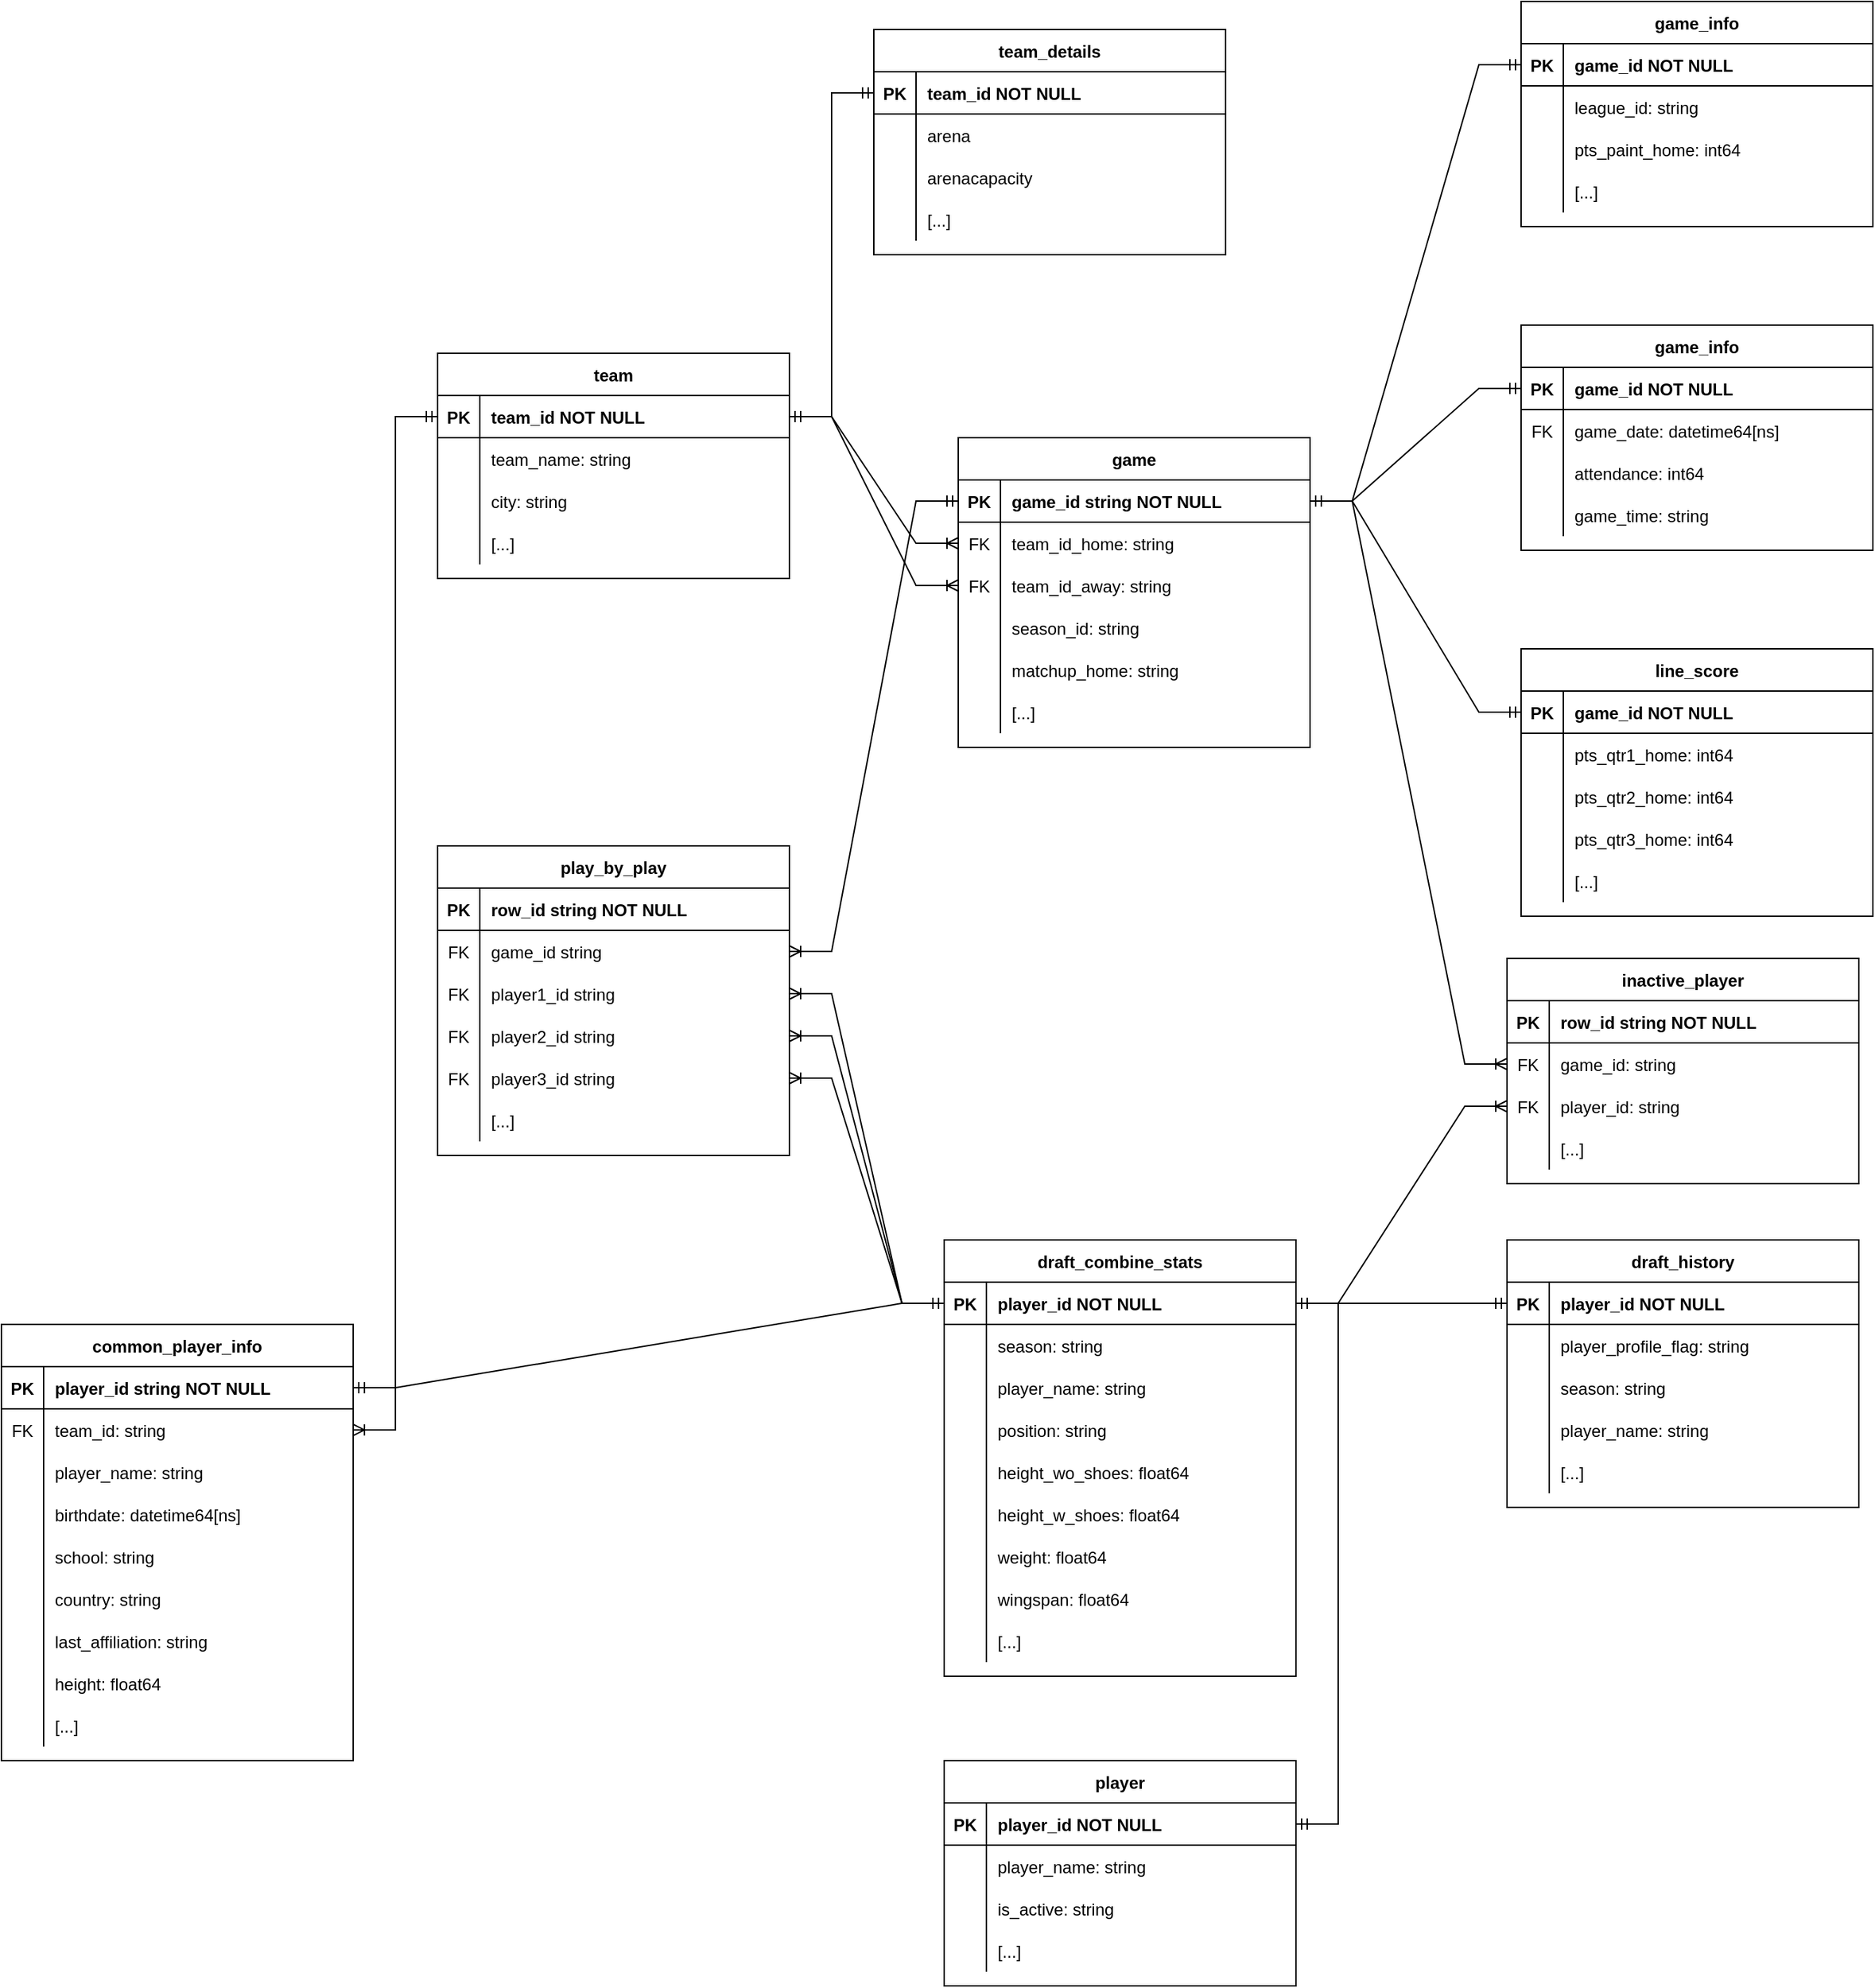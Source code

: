 <mxfile version="24.7.17">
  <diagram id="R2lEEEUBdFMjLlhIrx00" name="Page-1">
    <mxGraphModel dx="3010" dy="1290" grid="1" gridSize="10" guides="1" tooltips="1" connect="1" arrows="1" fold="1" page="1" pageScale="1" pageWidth="850" pageHeight="1100" math="0" shadow="0" extFonts="Permanent Marker^https://fonts.googleapis.com/css?family=Permanent+Marker">
      <root>
        <mxCell id="0" />
        <mxCell id="1" parent="0" />
        <mxCell id="C-vyLk0tnHw3VtMMgP7b-2" value="draft_combine_stats" style="shape=table;startSize=30;container=1;collapsible=1;childLayout=tableLayout;fixedRows=1;rowLines=0;fontStyle=1;align=center;resizeLast=1;" parent="1" vertex="1">
          <mxGeometry x="440" y="1100" width="250" height="310" as="geometry" />
        </mxCell>
        <mxCell id="C-vyLk0tnHw3VtMMgP7b-3" value="" style="shape=partialRectangle;collapsible=0;dropTarget=0;pointerEvents=0;fillColor=none;points=[[0,0.5],[1,0.5]];portConstraint=eastwest;top=0;left=0;right=0;bottom=1;" parent="C-vyLk0tnHw3VtMMgP7b-2" vertex="1">
          <mxGeometry y="30" width="250" height="30" as="geometry" />
        </mxCell>
        <mxCell id="C-vyLk0tnHw3VtMMgP7b-4" value="PK" style="shape=partialRectangle;overflow=hidden;connectable=0;fillColor=none;top=0;left=0;bottom=0;right=0;fontStyle=1;" parent="C-vyLk0tnHw3VtMMgP7b-3" vertex="1">
          <mxGeometry width="30" height="30" as="geometry">
            <mxRectangle width="30" height="30" as="alternateBounds" />
          </mxGeometry>
        </mxCell>
        <mxCell id="C-vyLk0tnHw3VtMMgP7b-5" value="player_id NOT NULL" style="shape=partialRectangle;overflow=hidden;connectable=0;fillColor=none;top=0;left=0;bottom=0;right=0;align=left;spacingLeft=6;fontStyle=1;" parent="C-vyLk0tnHw3VtMMgP7b-3" vertex="1">
          <mxGeometry x="30" width="220" height="30" as="geometry">
            <mxRectangle width="220" height="30" as="alternateBounds" />
          </mxGeometry>
        </mxCell>
        <mxCell id="C-vyLk0tnHw3VtMMgP7b-6" value="" style="shape=partialRectangle;collapsible=0;dropTarget=0;pointerEvents=0;fillColor=none;points=[[0,0.5],[1,0.5]];portConstraint=eastwest;top=0;left=0;right=0;bottom=0;" parent="C-vyLk0tnHw3VtMMgP7b-2" vertex="1">
          <mxGeometry y="60" width="250" height="30" as="geometry" />
        </mxCell>
        <mxCell id="C-vyLk0tnHw3VtMMgP7b-7" value="" style="shape=partialRectangle;overflow=hidden;connectable=0;fillColor=none;top=0;left=0;bottom=0;right=0;" parent="C-vyLk0tnHw3VtMMgP7b-6" vertex="1">
          <mxGeometry width="30" height="30" as="geometry">
            <mxRectangle width="30" height="30" as="alternateBounds" />
          </mxGeometry>
        </mxCell>
        <mxCell id="C-vyLk0tnHw3VtMMgP7b-8" value="season: string" style="shape=partialRectangle;overflow=hidden;connectable=0;fillColor=none;top=0;left=0;bottom=0;right=0;align=left;spacingLeft=6;" parent="C-vyLk0tnHw3VtMMgP7b-6" vertex="1">
          <mxGeometry x="30" width="220" height="30" as="geometry">
            <mxRectangle width="220" height="30" as="alternateBounds" />
          </mxGeometry>
        </mxCell>
        <mxCell id="C-vyLk0tnHw3VtMMgP7b-9" value="" style="shape=partialRectangle;collapsible=0;dropTarget=0;pointerEvents=0;fillColor=none;points=[[0,0.5],[1,0.5]];portConstraint=eastwest;top=0;left=0;right=0;bottom=0;" parent="C-vyLk0tnHw3VtMMgP7b-2" vertex="1">
          <mxGeometry y="90" width="250" height="30" as="geometry" />
        </mxCell>
        <mxCell id="C-vyLk0tnHw3VtMMgP7b-10" value="" style="shape=partialRectangle;overflow=hidden;connectable=0;fillColor=none;top=0;left=0;bottom=0;right=0;" parent="C-vyLk0tnHw3VtMMgP7b-9" vertex="1">
          <mxGeometry width="30" height="30" as="geometry">
            <mxRectangle width="30" height="30" as="alternateBounds" />
          </mxGeometry>
        </mxCell>
        <mxCell id="C-vyLk0tnHw3VtMMgP7b-11" value="player_name: string" style="shape=partialRectangle;overflow=hidden;connectable=0;fillColor=none;top=0;left=0;bottom=0;right=0;align=left;spacingLeft=6;" parent="C-vyLk0tnHw3VtMMgP7b-9" vertex="1">
          <mxGeometry x="30" width="220" height="30" as="geometry">
            <mxRectangle width="220" height="30" as="alternateBounds" />
          </mxGeometry>
        </mxCell>
        <mxCell id="j1Cs9l2EGl1MnYOA4l35-82" style="shape=partialRectangle;collapsible=0;dropTarget=0;pointerEvents=0;fillColor=none;points=[[0,0.5],[1,0.5]];portConstraint=eastwest;top=0;left=0;right=0;bottom=0;" vertex="1" parent="C-vyLk0tnHw3VtMMgP7b-2">
          <mxGeometry y="120" width="250" height="30" as="geometry" />
        </mxCell>
        <mxCell id="j1Cs9l2EGl1MnYOA4l35-83" style="shape=partialRectangle;overflow=hidden;connectable=0;fillColor=none;top=0;left=0;bottom=0;right=0;" vertex="1" parent="j1Cs9l2EGl1MnYOA4l35-82">
          <mxGeometry width="30" height="30" as="geometry">
            <mxRectangle width="30" height="30" as="alternateBounds" />
          </mxGeometry>
        </mxCell>
        <mxCell id="j1Cs9l2EGl1MnYOA4l35-84" value="position: string" style="shape=partialRectangle;overflow=hidden;connectable=0;fillColor=none;top=0;left=0;bottom=0;right=0;align=left;spacingLeft=6;" vertex="1" parent="j1Cs9l2EGl1MnYOA4l35-82">
          <mxGeometry x="30" width="220" height="30" as="geometry">
            <mxRectangle width="220" height="30" as="alternateBounds" />
          </mxGeometry>
        </mxCell>
        <mxCell id="j1Cs9l2EGl1MnYOA4l35-85" style="shape=partialRectangle;collapsible=0;dropTarget=0;pointerEvents=0;fillColor=none;points=[[0,0.5],[1,0.5]];portConstraint=eastwest;top=0;left=0;right=0;bottom=0;" vertex="1" parent="C-vyLk0tnHw3VtMMgP7b-2">
          <mxGeometry y="150" width="250" height="30" as="geometry" />
        </mxCell>
        <mxCell id="j1Cs9l2EGl1MnYOA4l35-86" style="shape=partialRectangle;overflow=hidden;connectable=0;fillColor=none;top=0;left=0;bottom=0;right=0;" vertex="1" parent="j1Cs9l2EGl1MnYOA4l35-85">
          <mxGeometry width="30" height="30" as="geometry">
            <mxRectangle width="30" height="30" as="alternateBounds" />
          </mxGeometry>
        </mxCell>
        <mxCell id="j1Cs9l2EGl1MnYOA4l35-87" value="height_wo_shoes: float64" style="shape=partialRectangle;overflow=hidden;connectable=0;fillColor=none;top=0;left=0;bottom=0;right=0;align=left;spacingLeft=6;" vertex="1" parent="j1Cs9l2EGl1MnYOA4l35-85">
          <mxGeometry x="30" width="220" height="30" as="geometry">
            <mxRectangle width="220" height="30" as="alternateBounds" />
          </mxGeometry>
        </mxCell>
        <mxCell id="j1Cs9l2EGl1MnYOA4l35-88" style="shape=partialRectangle;collapsible=0;dropTarget=0;pointerEvents=0;fillColor=none;points=[[0,0.5],[1,0.5]];portConstraint=eastwest;top=0;left=0;right=0;bottom=0;" vertex="1" parent="C-vyLk0tnHw3VtMMgP7b-2">
          <mxGeometry y="180" width="250" height="30" as="geometry" />
        </mxCell>
        <mxCell id="j1Cs9l2EGl1MnYOA4l35-89" style="shape=partialRectangle;overflow=hidden;connectable=0;fillColor=none;top=0;left=0;bottom=0;right=0;" vertex="1" parent="j1Cs9l2EGl1MnYOA4l35-88">
          <mxGeometry width="30" height="30" as="geometry">
            <mxRectangle width="30" height="30" as="alternateBounds" />
          </mxGeometry>
        </mxCell>
        <mxCell id="j1Cs9l2EGl1MnYOA4l35-90" value="height_w_shoes: float64" style="shape=partialRectangle;overflow=hidden;connectable=0;fillColor=none;top=0;left=0;bottom=0;right=0;align=left;spacingLeft=6;" vertex="1" parent="j1Cs9l2EGl1MnYOA4l35-88">
          <mxGeometry x="30" width="220" height="30" as="geometry">
            <mxRectangle width="220" height="30" as="alternateBounds" />
          </mxGeometry>
        </mxCell>
        <mxCell id="j1Cs9l2EGl1MnYOA4l35-91" style="shape=partialRectangle;collapsible=0;dropTarget=0;pointerEvents=0;fillColor=none;points=[[0,0.5],[1,0.5]];portConstraint=eastwest;top=0;left=0;right=0;bottom=0;" vertex="1" parent="C-vyLk0tnHw3VtMMgP7b-2">
          <mxGeometry y="210" width="250" height="30" as="geometry" />
        </mxCell>
        <mxCell id="j1Cs9l2EGl1MnYOA4l35-92" style="shape=partialRectangle;overflow=hidden;connectable=0;fillColor=none;top=0;left=0;bottom=0;right=0;" vertex="1" parent="j1Cs9l2EGl1MnYOA4l35-91">
          <mxGeometry width="30" height="30" as="geometry">
            <mxRectangle width="30" height="30" as="alternateBounds" />
          </mxGeometry>
        </mxCell>
        <mxCell id="j1Cs9l2EGl1MnYOA4l35-93" value="weight: float64" style="shape=partialRectangle;overflow=hidden;connectable=0;fillColor=none;top=0;left=0;bottom=0;right=0;align=left;spacingLeft=6;" vertex="1" parent="j1Cs9l2EGl1MnYOA4l35-91">
          <mxGeometry x="30" width="220" height="30" as="geometry">
            <mxRectangle width="220" height="30" as="alternateBounds" />
          </mxGeometry>
        </mxCell>
        <mxCell id="j1Cs9l2EGl1MnYOA4l35-94" style="shape=partialRectangle;collapsible=0;dropTarget=0;pointerEvents=0;fillColor=none;points=[[0,0.5],[1,0.5]];portConstraint=eastwest;top=0;left=0;right=0;bottom=0;" vertex="1" parent="C-vyLk0tnHw3VtMMgP7b-2">
          <mxGeometry y="240" width="250" height="30" as="geometry" />
        </mxCell>
        <mxCell id="j1Cs9l2EGl1MnYOA4l35-95" style="shape=partialRectangle;overflow=hidden;connectable=0;fillColor=none;top=0;left=0;bottom=0;right=0;" vertex="1" parent="j1Cs9l2EGl1MnYOA4l35-94">
          <mxGeometry width="30" height="30" as="geometry">
            <mxRectangle width="30" height="30" as="alternateBounds" />
          </mxGeometry>
        </mxCell>
        <mxCell id="j1Cs9l2EGl1MnYOA4l35-96" value="wingspan: float64" style="shape=partialRectangle;overflow=hidden;connectable=0;fillColor=none;top=0;left=0;bottom=0;right=0;align=left;spacingLeft=6;" vertex="1" parent="j1Cs9l2EGl1MnYOA4l35-94">
          <mxGeometry x="30" width="220" height="30" as="geometry">
            <mxRectangle width="220" height="30" as="alternateBounds" />
          </mxGeometry>
        </mxCell>
        <mxCell id="j1Cs9l2EGl1MnYOA4l35-97" style="shape=partialRectangle;collapsible=0;dropTarget=0;pointerEvents=0;fillColor=none;points=[[0,0.5],[1,0.5]];portConstraint=eastwest;top=0;left=0;right=0;bottom=0;" vertex="1" parent="C-vyLk0tnHw3VtMMgP7b-2">
          <mxGeometry y="270" width="250" height="30" as="geometry" />
        </mxCell>
        <mxCell id="j1Cs9l2EGl1MnYOA4l35-98" style="shape=partialRectangle;overflow=hidden;connectable=0;fillColor=none;top=0;left=0;bottom=0;right=0;" vertex="1" parent="j1Cs9l2EGl1MnYOA4l35-97">
          <mxGeometry width="30" height="30" as="geometry">
            <mxRectangle width="30" height="30" as="alternateBounds" />
          </mxGeometry>
        </mxCell>
        <mxCell id="j1Cs9l2EGl1MnYOA4l35-99" value="[...]" style="shape=partialRectangle;overflow=hidden;connectable=0;fillColor=none;top=0;left=0;bottom=0;right=0;align=left;spacingLeft=6;" vertex="1" parent="j1Cs9l2EGl1MnYOA4l35-97">
          <mxGeometry x="30" width="220" height="30" as="geometry">
            <mxRectangle width="220" height="30" as="alternateBounds" />
          </mxGeometry>
        </mxCell>
        <mxCell id="C-vyLk0tnHw3VtMMgP7b-13" value="draft_history" style="shape=table;startSize=30;container=1;collapsible=1;childLayout=tableLayout;fixedRows=1;rowLines=0;fontStyle=1;align=center;resizeLast=1;" parent="1" vertex="1">
          <mxGeometry x="840" y="1100" width="250" height="190" as="geometry" />
        </mxCell>
        <mxCell id="C-vyLk0tnHw3VtMMgP7b-14" value="" style="shape=partialRectangle;collapsible=0;dropTarget=0;pointerEvents=0;fillColor=none;points=[[0,0.5],[1,0.5]];portConstraint=eastwest;top=0;left=0;right=0;bottom=1;" parent="C-vyLk0tnHw3VtMMgP7b-13" vertex="1">
          <mxGeometry y="30" width="250" height="30" as="geometry" />
        </mxCell>
        <mxCell id="C-vyLk0tnHw3VtMMgP7b-15" value="PK" style="shape=partialRectangle;overflow=hidden;connectable=0;fillColor=none;top=0;left=0;bottom=0;right=0;fontStyle=1;" parent="C-vyLk0tnHw3VtMMgP7b-14" vertex="1">
          <mxGeometry width="30" height="30" as="geometry">
            <mxRectangle width="30" height="30" as="alternateBounds" />
          </mxGeometry>
        </mxCell>
        <mxCell id="C-vyLk0tnHw3VtMMgP7b-16" value="player_id NOT NULL" style="shape=partialRectangle;overflow=hidden;connectable=0;fillColor=none;top=0;left=0;bottom=0;right=0;align=left;spacingLeft=6;fontStyle=1;" parent="C-vyLk0tnHw3VtMMgP7b-14" vertex="1">
          <mxGeometry x="30" width="220" height="30" as="geometry">
            <mxRectangle width="220" height="30" as="alternateBounds" />
          </mxGeometry>
        </mxCell>
        <mxCell id="C-vyLk0tnHw3VtMMgP7b-17" value="" style="shape=partialRectangle;collapsible=0;dropTarget=0;pointerEvents=0;fillColor=none;points=[[0,0.5],[1,0.5]];portConstraint=eastwest;top=0;left=0;right=0;bottom=0;" parent="C-vyLk0tnHw3VtMMgP7b-13" vertex="1">
          <mxGeometry y="60" width="250" height="30" as="geometry" />
        </mxCell>
        <mxCell id="C-vyLk0tnHw3VtMMgP7b-18" value="" style="shape=partialRectangle;overflow=hidden;connectable=0;fillColor=none;top=0;left=0;bottom=0;right=0;" parent="C-vyLk0tnHw3VtMMgP7b-17" vertex="1">
          <mxGeometry width="30" height="30" as="geometry">
            <mxRectangle width="30" height="30" as="alternateBounds" />
          </mxGeometry>
        </mxCell>
        <mxCell id="C-vyLk0tnHw3VtMMgP7b-19" value="player_profile_flag: string" style="shape=partialRectangle;overflow=hidden;connectable=0;fillColor=none;top=0;left=0;bottom=0;right=0;align=left;spacingLeft=6;" parent="C-vyLk0tnHw3VtMMgP7b-17" vertex="1">
          <mxGeometry x="30" width="220" height="30" as="geometry">
            <mxRectangle width="220" height="30" as="alternateBounds" />
          </mxGeometry>
        </mxCell>
        <mxCell id="C-vyLk0tnHw3VtMMgP7b-20" value="" style="shape=partialRectangle;collapsible=0;dropTarget=0;pointerEvents=0;fillColor=none;points=[[0,0.5],[1,0.5]];portConstraint=eastwest;top=0;left=0;right=0;bottom=0;" parent="C-vyLk0tnHw3VtMMgP7b-13" vertex="1">
          <mxGeometry y="90" width="250" height="30" as="geometry" />
        </mxCell>
        <mxCell id="C-vyLk0tnHw3VtMMgP7b-21" value="" style="shape=partialRectangle;overflow=hidden;connectable=0;fillColor=none;top=0;left=0;bottom=0;right=0;" parent="C-vyLk0tnHw3VtMMgP7b-20" vertex="1">
          <mxGeometry width="30" height="30" as="geometry">
            <mxRectangle width="30" height="30" as="alternateBounds" />
          </mxGeometry>
        </mxCell>
        <mxCell id="C-vyLk0tnHw3VtMMgP7b-22" value="season: string" style="shape=partialRectangle;overflow=hidden;connectable=0;fillColor=none;top=0;left=0;bottom=0;right=0;align=left;spacingLeft=6;" parent="C-vyLk0tnHw3VtMMgP7b-20" vertex="1">
          <mxGeometry x="30" width="220" height="30" as="geometry">
            <mxRectangle width="220" height="30" as="alternateBounds" />
          </mxGeometry>
        </mxCell>
        <mxCell id="j1Cs9l2EGl1MnYOA4l35-100" style="shape=partialRectangle;collapsible=0;dropTarget=0;pointerEvents=0;fillColor=none;points=[[0,0.5],[1,0.5]];portConstraint=eastwest;top=0;left=0;right=0;bottom=0;" vertex="1" parent="C-vyLk0tnHw3VtMMgP7b-13">
          <mxGeometry y="120" width="250" height="30" as="geometry" />
        </mxCell>
        <mxCell id="j1Cs9l2EGl1MnYOA4l35-101" style="shape=partialRectangle;overflow=hidden;connectable=0;fillColor=none;top=0;left=0;bottom=0;right=0;" vertex="1" parent="j1Cs9l2EGl1MnYOA4l35-100">
          <mxGeometry width="30" height="30" as="geometry">
            <mxRectangle width="30" height="30" as="alternateBounds" />
          </mxGeometry>
        </mxCell>
        <mxCell id="j1Cs9l2EGl1MnYOA4l35-102" value="player_name: string" style="shape=partialRectangle;overflow=hidden;connectable=0;fillColor=none;top=0;left=0;bottom=0;right=0;align=left;spacingLeft=6;" vertex="1" parent="j1Cs9l2EGl1MnYOA4l35-100">
          <mxGeometry x="30" width="220" height="30" as="geometry">
            <mxRectangle width="220" height="30" as="alternateBounds" />
          </mxGeometry>
        </mxCell>
        <mxCell id="j1Cs9l2EGl1MnYOA4l35-103" style="shape=partialRectangle;collapsible=0;dropTarget=0;pointerEvents=0;fillColor=none;points=[[0,0.5],[1,0.5]];portConstraint=eastwest;top=0;left=0;right=0;bottom=0;" vertex="1" parent="C-vyLk0tnHw3VtMMgP7b-13">
          <mxGeometry y="150" width="250" height="30" as="geometry" />
        </mxCell>
        <mxCell id="j1Cs9l2EGl1MnYOA4l35-104" style="shape=partialRectangle;overflow=hidden;connectable=0;fillColor=none;top=0;left=0;bottom=0;right=0;" vertex="1" parent="j1Cs9l2EGl1MnYOA4l35-103">
          <mxGeometry width="30" height="30" as="geometry">
            <mxRectangle width="30" height="30" as="alternateBounds" />
          </mxGeometry>
        </mxCell>
        <mxCell id="j1Cs9l2EGl1MnYOA4l35-105" value="[...]" style="shape=partialRectangle;overflow=hidden;connectable=0;fillColor=none;top=0;left=0;bottom=0;right=0;align=left;spacingLeft=6;" vertex="1" parent="j1Cs9l2EGl1MnYOA4l35-103">
          <mxGeometry x="30" width="220" height="30" as="geometry">
            <mxRectangle width="220" height="30" as="alternateBounds" />
          </mxGeometry>
        </mxCell>
        <mxCell id="C-vyLk0tnHw3VtMMgP7b-23" value="common_player_info" style="shape=table;startSize=30;container=1;collapsible=1;childLayout=tableLayout;fixedRows=1;rowLines=0;fontStyle=1;align=center;resizeLast=1;" parent="1" vertex="1">
          <mxGeometry x="-230" y="1160" width="250" height="310" as="geometry" />
        </mxCell>
        <mxCell id="C-vyLk0tnHw3VtMMgP7b-24" value="" style="shape=partialRectangle;collapsible=0;dropTarget=0;pointerEvents=0;fillColor=none;points=[[0,0.5],[1,0.5]];portConstraint=eastwest;top=0;left=0;right=0;bottom=1;" parent="C-vyLk0tnHw3VtMMgP7b-23" vertex="1">
          <mxGeometry y="30" width="250" height="30" as="geometry" />
        </mxCell>
        <mxCell id="C-vyLk0tnHw3VtMMgP7b-25" value="PK" style="shape=partialRectangle;overflow=hidden;connectable=0;fillColor=none;top=0;left=0;bottom=0;right=0;fontStyle=1;" parent="C-vyLk0tnHw3VtMMgP7b-24" vertex="1">
          <mxGeometry width="30" height="30" as="geometry">
            <mxRectangle width="30" height="30" as="alternateBounds" />
          </mxGeometry>
        </mxCell>
        <mxCell id="C-vyLk0tnHw3VtMMgP7b-26" value="player_id string NOT NULL" style="shape=partialRectangle;overflow=hidden;connectable=0;fillColor=none;top=0;left=0;bottom=0;right=0;align=left;spacingLeft=6;fontStyle=1;" parent="C-vyLk0tnHw3VtMMgP7b-24" vertex="1">
          <mxGeometry x="30" width="220" height="30" as="geometry">
            <mxRectangle width="220" height="30" as="alternateBounds" />
          </mxGeometry>
        </mxCell>
        <mxCell id="C-vyLk0tnHw3VtMMgP7b-27" value="" style="shape=partialRectangle;collapsible=0;dropTarget=0;pointerEvents=0;fillColor=none;points=[[0,0.5],[1,0.5]];portConstraint=eastwest;top=0;left=0;right=0;bottom=0;" parent="C-vyLk0tnHw3VtMMgP7b-23" vertex="1">
          <mxGeometry y="60" width="250" height="30" as="geometry" />
        </mxCell>
        <mxCell id="C-vyLk0tnHw3VtMMgP7b-28" value="FK" style="shape=partialRectangle;overflow=hidden;connectable=0;fillColor=none;top=0;left=0;bottom=0;right=0;" parent="C-vyLk0tnHw3VtMMgP7b-27" vertex="1">
          <mxGeometry width="30" height="30" as="geometry">
            <mxRectangle width="30" height="30" as="alternateBounds" />
          </mxGeometry>
        </mxCell>
        <mxCell id="C-vyLk0tnHw3VtMMgP7b-29" value="team_id: string" style="shape=partialRectangle;overflow=hidden;connectable=0;fillColor=none;top=0;left=0;bottom=0;right=0;align=left;spacingLeft=6;" parent="C-vyLk0tnHw3VtMMgP7b-27" vertex="1">
          <mxGeometry x="30" width="220" height="30" as="geometry">
            <mxRectangle width="220" height="30" as="alternateBounds" />
          </mxGeometry>
        </mxCell>
        <mxCell id="j1Cs9l2EGl1MnYOA4l35-19" style="shape=partialRectangle;collapsible=0;dropTarget=0;pointerEvents=0;fillColor=none;points=[[0,0.5],[1,0.5]];portConstraint=eastwest;top=0;left=0;right=0;bottom=0;" vertex="1" parent="C-vyLk0tnHw3VtMMgP7b-23">
          <mxGeometry y="90" width="250" height="30" as="geometry" />
        </mxCell>
        <mxCell id="j1Cs9l2EGl1MnYOA4l35-20" style="shape=partialRectangle;overflow=hidden;connectable=0;fillColor=none;top=0;left=0;bottom=0;right=0;" vertex="1" parent="j1Cs9l2EGl1MnYOA4l35-19">
          <mxGeometry width="30" height="30" as="geometry">
            <mxRectangle width="30" height="30" as="alternateBounds" />
          </mxGeometry>
        </mxCell>
        <mxCell id="j1Cs9l2EGl1MnYOA4l35-21" value="player_name: string" style="shape=partialRectangle;overflow=hidden;connectable=0;fillColor=none;top=0;left=0;bottom=0;right=0;align=left;spacingLeft=6;" vertex="1" parent="j1Cs9l2EGl1MnYOA4l35-19">
          <mxGeometry x="30" width="220" height="30" as="geometry">
            <mxRectangle width="220" height="30" as="alternateBounds" />
          </mxGeometry>
        </mxCell>
        <mxCell id="j1Cs9l2EGl1MnYOA4l35-16" style="shape=partialRectangle;collapsible=0;dropTarget=0;pointerEvents=0;fillColor=none;points=[[0,0.5],[1,0.5]];portConstraint=eastwest;top=0;left=0;right=0;bottom=0;" vertex="1" parent="C-vyLk0tnHw3VtMMgP7b-23">
          <mxGeometry y="120" width="250" height="30" as="geometry" />
        </mxCell>
        <mxCell id="j1Cs9l2EGl1MnYOA4l35-17" style="shape=partialRectangle;overflow=hidden;connectable=0;fillColor=none;top=0;left=0;bottom=0;right=0;" vertex="1" parent="j1Cs9l2EGl1MnYOA4l35-16">
          <mxGeometry width="30" height="30" as="geometry">
            <mxRectangle width="30" height="30" as="alternateBounds" />
          </mxGeometry>
        </mxCell>
        <mxCell id="j1Cs9l2EGl1MnYOA4l35-18" value="birthdate: datetime64[ns]" style="shape=partialRectangle;overflow=hidden;connectable=0;fillColor=none;top=0;left=0;bottom=0;right=0;align=left;spacingLeft=6;" vertex="1" parent="j1Cs9l2EGl1MnYOA4l35-16">
          <mxGeometry x="30" width="220" height="30" as="geometry">
            <mxRectangle width="220" height="30" as="alternateBounds" />
          </mxGeometry>
        </mxCell>
        <mxCell id="j1Cs9l2EGl1MnYOA4l35-13" style="shape=partialRectangle;collapsible=0;dropTarget=0;pointerEvents=0;fillColor=none;points=[[0,0.5],[1,0.5]];portConstraint=eastwest;top=0;left=0;right=0;bottom=0;" vertex="1" parent="C-vyLk0tnHw3VtMMgP7b-23">
          <mxGeometry y="150" width="250" height="30" as="geometry" />
        </mxCell>
        <mxCell id="j1Cs9l2EGl1MnYOA4l35-14" style="shape=partialRectangle;overflow=hidden;connectable=0;fillColor=none;top=0;left=0;bottom=0;right=0;" vertex="1" parent="j1Cs9l2EGl1MnYOA4l35-13">
          <mxGeometry width="30" height="30" as="geometry">
            <mxRectangle width="30" height="30" as="alternateBounds" />
          </mxGeometry>
        </mxCell>
        <mxCell id="j1Cs9l2EGl1MnYOA4l35-15" value="school: string" style="shape=partialRectangle;overflow=hidden;connectable=0;fillColor=none;top=0;left=0;bottom=0;right=0;align=left;spacingLeft=6;" vertex="1" parent="j1Cs9l2EGl1MnYOA4l35-13">
          <mxGeometry x="30" width="220" height="30" as="geometry">
            <mxRectangle width="220" height="30" as="alternateBounds" />
          </mxGeometry>
        </mxCell>
        <mxCell id="j1Cs9l2EGl1MnYOA4l35-10" style="shape=partialRectangle;collapsible=0;dropTarget=0;pointerEvents=0;fillColor=none;points=[[0,0.5],[1,0.5]];portConstraint=eastwest;top=0;left=0;right=0;bottom=0;" vertex="1" parent="C-vyLk0tnHw3VtMMgP7b-23">
          <mxGeometry y="180" width="250" height="30" as="geometry" />
        </mxCell>
        <mxCell id="j1Cs9l2EGl1MnYOA4l35-11" style="shape=partialRectangle;overflow=hidden;connectable=0;fillColor=none;top=0;left=0;bottom=0;right=0;" vertex="1" parent="j1Cs9l2EGl1MnYOA4l35-10">
          <mxGeometry width="30" height="30" as="geometry">
            <mxRectangle width="30" height="30" as="alternateBounds" />
          </mxGeometry>
        </mxCell>
        <mxCell id="j1Cs9l2EGl1MnYOA4l35-12" value="country: string" style="shape=partialRectangle;overflow=hidden;connectable=0;fillColor=none;top=0;left=0;bottom=0;right=0;align=left;spacingLeft=6;" vertex="1" parent="j1Cs9l2EGl1MnYOA4l35-10">
          <mxGeometry x="30" width="220" height="30" as="geometry">
            <mxRectangle width="220" height="30" as="alternateBounds" />
          </mxGeometry>
        </mxCell>
        <mxCell id="j1Cs9l2EGl1MnYOA4l35-7" style="shape=partialRectangle;collapsible=0;dropTarget=0;pointerEvents=0;fillColor=none;points=[[0,0.5],[1,0.5]];portConstraint=eastwest;top=0;left=0;right=0;bottom=0;" vertex="1" parent="C-vyLk0tnHw3VtMMgP7b-23">
          <mxGeometry y="210" width="250" height="30" as="geometry" />
        </mxCell>
        <mxCell id="j1Cs9l2EGl1MnYOA4l35-8" style="shape=partialRectangle;overflow=hidden;connectable=0;fillColor=none;top=0;left=0;bottom=0;right=0;" vertex="1" parent="j1Cs9l2EGl1MnYOA4l35-7">
          <mxGeometry width="30" height="30" as="geometry">
            <mxRectangle width="30" height="30" as="alternateBounds" />
          </mxGeometry>
        </mxCell>
        <mxCell id="j1Cs9l2EGl1MnYOA4l35-9" value="last_affiliation: string" style="shape=partialRectangle;overflow=hidden;connectable=0;fillColor=none;top=0;left=0;bottom=0;right=0;align=left;spacingLeft=6;" vertex="1" parent="j1Cs9l2EGl1MnYOA4l35-7">
          <mxGeometry x="30" width="220" height="30" as="geometry">
            <mxRectangle width="220" height="30" as="alternateBounds" />
          </mxGeometry>
        </mxCell>
        <mxCell id="j1Cs9l2EGl1MnYOA4l35-4" style="shape=partialRectangle;collapsible=0;dropTarget=0;pointerEvents=0;fillColor=none;points=[[0,0.5],[1,0.5]];portConstraint=eastwest;top=0;left=0;right=0;bottom=0;" vertex="1" parent="C-vyLk0tnHw3VtMMgP7b-23">
          <mxGeometry y="240" width="250" height="30" as="geometry" />
        </mxCell>
        <mxCell id="j1Cs9l2EGl1MnYOA4l35-5" style="shape=partialRectangle;overflow=hidden;connectable=0;fillColor=none;top=0;left=0;bottom=0;right=0;" vertex="1" parent="j1Cs9l2EGl1MnYOA4l35-4">
          <mxGeometry width="30" height="30" as="geometry">
            <mxRectangle width="30" height="30" as="alternateBounds" />
          </mxGeometry>
        </mxCell>
        <mxCell id="j1Cs9l2EGl1MnYOA4l35-6" value="height: float64" style="shape=partialRectangle;overflow=hidden;connectable=0;fillColor=none;top=0;left=0;bottom=0;right=0;align=left;spacingLeft=6;" vertex="1" parent="j1Cs9l2EGl1MnYOA4l35-4">
          <mxGeometry x="30" width="220" height="30" as="geometry">
            <mxRectangle width="220" height="30" as="alternateBounds" />
          </mxGeometry>
        </mxCell>
        <mxCell id="j1Cs9l2EGl1MnYOA4l35-79" style="shape=partialRectangle;collapsible=0;dropTarget=0;pointerEvents=0;fillColor=none;points=[[0,0.5],[1,0.5]];portConstraint=eastwest;top=0;left=0;right=0;bottom=0;" vertex="1" parent="C-vyLk0tnHw3VtMMgP7b-23">
          <mxGeometry y="270" width="250" height="30" as="geometry" />
        </mxCell>
        <mxCell id="j1Cs9l2EGl1MnYOA4l35-80" style="shape=partialRectangle;overflow=hidden;connectable=0;fillColor=none;top=0;left=0;bottom=0;right=0;" vertex="1" parent="j1Cs9l2EGl1MnYOA4l35-79">
          <mxGeometry width="30" height="30" as="geometry">
            <mxRectangle width="30" height="30" as="alternateBounds" />
          </mxGeometry>
        </mxCell>
        <mxCell id="j1Cs9l2EGl1MnYOA4l35-81" value="[...]" style="shape=partialRectangle;overflow=hidden;connectable=0;fillColor=none;top=0;left=0;bottom=0;right=0;align=left;spacingLeft=6;" vertex="1" parent="j1Cs9l2EGl1MnYOA4l35-79">
          <mxGeometry x="30" width="220" height="30" as="geometry">
            <mxRectangle width="220" height="30" as="alternateBounds" />
          </mxGeometry>
        </mxCell>
        <mxCell id="j1Cs9l2EGl1MnYOA4l35-106" value="game_info" style="shape=table;startSize=30;container=1;collapsible=1;childLayout=tableLayout;fixedRows=1;rowLines=0;fontStyle=1;align=center;resizeLast=1;" vertex="1" parent="1">
          <mxGeometry x="850" y="450" width="250" height="160" as="geometry" />
        </mxCell>
        <mxCell id="j1Cs9l2EGl1MnYOA4l35-107" value="" style="shape=partialRectangle;collapsible=0;dropTarget=0;pointerEvents=0;fillColor=none;points=[[0,0.5],[1,0.5]];portConstraint=eastwest;top=0;left=0;right=0;bottom=1;" vertex="1" parent="j1Cs9l2EGl1MnYOA4l35-106">
          <mxGeometry y="30" width="250" height="30" as="geometry" />
        </mxCell>
        <mxCell id="j1Cs9l2EGl1MnYOA4l35-108" value="PK" style="shape=partialRectangle;overflow=hidden;connectable=0;fillColor=none;top=0;left=0;bottom=0;right=0;fontStyle=1;" vertex="1" parent="j1Cs9l2EGl1MnYOA4l35-107">
          <mxGeometry width="30" height="30" as="geometry">
            <mxRectangle width="30" height="30" as="alternateBounds" />
          </mxGeometry>
        </mxCell>
        <mxCell id="j1Cs9l2EGl1MnYOA4l35-109" value="game_id NOT NULL" style="shape=partialRectangle;overflow=hidden;connectable=0;fillColor=none;top=0;left=0;bottom=0;right=0;align=left;spacingLeft=6;fontStyle=1;" vertex="1" parent="j1Cs9l2EGl1MnYOA4l35-107">
          <mxGeometry x="30" width="220" height="30" as="geometry">
            <mxRectangle width="220" height="30" as="alternateBounds" />
          </mxGeometry>
        </mxCell>
        <mxCell id="j1Cs9l2EGl1MnYOA4l35-110" value="" style="shape=partialRectangle;collapsible=0;dropTarget=0;pointerEvents=0;fillColor=none;points=[[0,0.5],[1,0.5]];portConstraint=eastwest;top=0;left=0;right=0;bottom=0;" vertex="1" parent="j1Cs9l2EGl1MnYOA4l35-106">
          <mxGeometry y="60" width="250" height="30" as="geometry" />
        </mxCell>
        <mxCell id="j1Cs9l2EGl1MnYOA4l35-111" value="FK" style="shape=partialRectangle;overflow=hidden;connectable=0;fillColor=none;top=0;left=0;bottom=0;right=0;" vertex="1" parent="j1Cs9l2EGl1MnYOA4l35-110">
          <mxGeometry width="30" height="30" as="geometry">
            <mxRectangle width="30" height="30" as="alternateBounds" />
          </mxGeometry>
        </mxCell>
        <mxCell id="j1Cs9l2EGl1MnYOA4l35-112" value="game_date: datetime64[ns]" style="shape=partialRectangle;overflow=hidden;connectable=0;fillColor=none;top=0;left=0;bottom=0;right=0;align=left;spacingLeft=6;" vertex="1" parent="j1Cs9l2EGl1MnYOA4l35-110">
          <mxGeometry x="30" width="220" height="30" as="geometry">
            <mxRectangle width="220" height="30" as="alternateBounds" />
          </mxGeometry>
        </mxCell>
        <mxCell id="j1Cs9l2EGl1MnYOA4l35-113" value="" style="shape=partialRectangle;collapsible=0;dropTarget=0;pointerEvents=0;fillColor=none;points=[[0,0.5],[1,0.5]];portConstraint=eastwest;top=0;left=0;right=0;bottom=0;" vertex="1" parent="j1Cs9l2EGl1MnYOA4l35-106">
          <mxGeometry y="90" width="250" height="30" as="geometry" />
        </mxCell>
        <mxCell id="j1Cs9l2EGl1MnYOA4l35-114" value="" style="shape=partialRectangle;overflow=hidden;connectable=0;fillColor=none;top=0;left=0;bottom=0;right=0;" vertex="1" parent="j1Cs9l2EGl1MnYOA4l35-113">
          <mxGeometry width="30" height="30" as="geometry">
            <mxRectangle width="30" height="30" as="alternateBounds" />
          </mxGeometry>
        </mxCell>
        <mxCell id="j1Cs9l2EGl1MnYOA4l35-115" value="attendance: int64" style="shape=partialRectangle;overflow=hidden;connectable=0;fillColor=none;top=0;left=0;bottom=0;right=0;align=left;spacingLeft=6;" vertex="1" parent="j1Cs9l2EGl1MnYOA4l35-113">
          <mxGeometry x="30" width="220" height="30" as="geometry">
            <mxRectangle width="220" height="30" as="alternateBounds" />
          </mxGeometry>
        </mxCell>
        <mxCell id="j1Cs9l2EGl1MnYOA4l35-116" style="shape=partialRectangle;collapsible=0;dropTarget=0;pointerEvents=0;fillColor=none;points=[[0,0.5],[1,0.5]];portConstraint=eastwest;top=0;left=0;right=0;bottom=0;" vertex="1" parent="j1Cs9l2EGl1MnYOA4l35-106">
          <mxGeometry y="120" width="250" height="30" as="geometry" />
        </mxCell>
        <mxCell id="j1Cs9l2EGl1MnYOA4l35-117" style="shape=partialRectangle;overflow=hidden;connectable=0;fillColor=none;top=0;left=0;bottom=0;right=0;" vertex="1" parent="j1Cs9l2EGl1MnYOA4l35-116">
          <mxGeometry width="30" height="30" as="geometry">
            <mxRectangle width="30" height="30" as="alternateBounds" />
          </mxGeometry>
        </mxCell>
        <mxCell id="j1Cs9l2EGl1MnYOA4l35-118" value="game_time: string" style="shape=partialRectangle;overflow=hidden;connectable=0;fillColor=none;top=0;left=0;bottom=0;right=0;align=left;spacingLeft=6;" vertex="1" parent="j1Cs9l2EGl1MnYOA4l35-116">
          <mxGeometry x="30" width="220" height="30" as="geometry">
            <mxRectangle width="220" height="30" as="alternateBounds" />
          </mxGeometry>
        </mxCell>
        <mxCell id="j1Cs9l2EGl1MnYOA4l35-122" value="game" style="shape=table;startSize=30;container=1;collapsible=1;childLayout=tableLayout;fixedRows=1;rowLines=0;fontStyle=1;align=center;resizeLast=1;" vertex="1" parent="1">
          <mxGeometry x="450" y="530" width="250" height="220" as="geometry" />
        </mxCell>
        <mxCell id="j1Cs9l2EGl1MnYOA4l35-123" value="" style="shape=partialRectangle;collapsible=0;dropTarget=0;pointerEvents=0;fillColor=none;points=[[0,0.5],[1,0.5]];portConstraint=eastwest;top=0;left=0;right=0;bottom=1;" vertex="1" parent="j1Cs9l2EGl1MnYOA4l35-122">
          <mxGeometry y="30" width="250" height="30" as="geometry" />
        </mxCell>
        <mxCell id="j1Cs9l2EGl1MnYOA4l35-124" value="PK" style="shape=partialRectangle;overflow=hidden;connectable=0;fillColor=none;top=0;left=0;bottom=0;right=0;fontStyle=1;" vertex="1" parent="j1Cs9l2EGl1MnYOA4l35-123">
          <mxGeometry width="30" height="30" as="geometry">
            <mxRectangle width="30" height="30" as="alternateBounds" />
          </mxGeometry>
        </mxCell>
        <mxCell id="j1Cs9l2EGl1MnYOA4l35-125" value="game_id string NOT NULL" style="shape=partialRectangle;overflow=hidden;connectable=0;fillColor=none;top=0;left=0;bottom=0;right=0;align=left;spacingLeft=6;fontStyle=1;" vertex="1" parent="j1Cs9l2EGl1MnYOA4l35-123">
          <mxGeometry x="30" width="220" height="30" as="geometry">
            <mxRectangle width="220" height="30" as="alternateBounds" />
          </mxGeometry>
        </mxCell>
        <mxCell id="j1Cs9l2EGl1MnYOA4l35-126" value="" style="shape=partialRectangle;collapsible=0;dropTarget=0;pointerEvents=0;fillColor=none;points=[[0,0.5],[1,0.5]];portConstraint=eastwest;top=0;left=0;right=0;bottom=0;" vertex="1" parent="j1Cs9l2EGl1MnYOA4l35-122">
          <mxGeometry y="60" width="250" height="30" as="geometry" />
        </mxCell>
        <mxCell id="j1Cs9l2EGl1MnYOA4l35-127" value="FK" style="shape=partialRectangle;overflow=hidden;connectable=0;fillColor=none;top=0;left=0;bottom=0;right=0;" vertex="1" parent="j1Cs9l2EGl1MnYOA4l35-126">
          <mxGeometry width="30" height="30" as="geometry">
            <mxRectangle width="30" height="30" as="alternateBounds" />
          </mxGeometry>
        </mxCell>
        <mxCell id="j1Cs9l2EGl1MnYOA4l35-128" value="team_id_home: string" style="shape=partialRectangle;overflow=hidden;connectable=0;fillColor=none;top=0;left=0;bottom=0;right=0;align=left;spacingLeft=6;" vertex="1" parent="j1Cs9l2EGl1MnYOA4l35-126">
          <mxGeometry x="30" width="220" height="30" as="geometry">
            <mxRectangle width="220" height="30" as="alternateBounds" />
          </mxGeometry>
        </mxCell>
        <mxCell id="j1Cs9l2EGl1MnYOA4l35-129" style="shape=partialRectangle;collapsible=0;dropTarget=0;pointerEvents=0;fillColor=none;points=[[0,0.5],[1,0.5]];portConstraint=eastwest;top=0;left=0;right=0;bottom=0;" vertex="1" parent="j1Cs9l2EGl1MnYOA4l35-122">
          <mxGeometry y="90" width="250" height="30" as="geometry" />
        </mxCell>
        <mxCell id="j1Cs9l2EGl1MnYOA4l35-130" value="FK" style="shape=partialRectangle;overflow=hidden;connectable=0;fillColor=none;top=0;left=0;bottom=0;right=0;" vertex="1" parent="j1Cs9l2EGl1MnYOA4l35-129">
          <mxGeometry width="30" height="30" as="geometry">
            <mxRectangle width="30" height="30" as="alternateBounds" />
          </mxGeometry>
        </mxCell>
        <mxCell id="j1Cs9l2EGl1MnYOA4l35-131" value="team_id_away: string" style="shape=partialRectangle;overflow=hidden;connectable=0;fillColor=none;top=0;left=0;bottom=0;right=0;align=left;spacingLeft=6;" vertex="1" parent="j1Cs9l2EGl1MnYOA4l35-129">
          <mxGeometry x="30" width="220" height="30" as="geometry">
            <mxRectangle width="220" height="30" as="alternateBounds" />
          </mxGeometry>
        </mxCell>
        <mxCell id="j1Cs9l2EGl1MnYOA4l35-132" style="shape=partialRectangle;collapsible=0;dropTarget=0;pointerEvents=0;fillColor=none;points=[[0,0.5],[1,0.5]];portConstraint=eastwest;top=0;left=0;right=0;bottom=0;" vertex="1" parent="j1Cs9l2EGl1MnYOA4l35-122">
          <mxGeometry y="120" width="250" height="30" as="geometry" />
        </mxCell>
        <mxCell id="j1Cs9l2EGl1MnYOA4l35-133" style="shape=partialRectangle;overflow=hidden;connectable=0;fillColor=none;top=0;left=0;bottom=0;right=0;" vertex="1" parent="j1Cs9l2EGl1MnYOA4l35-132">
          <mxGeometry width="30" height="30" as="geometry">
            <mxRectangle width="30" height="30" as="alternateBounds" />
          </mxGeometry>
        </mxCell>
        <mxCell id="j1Cs9l2EGl1MnYOA4l35-134" value="season_id: string" style="shape=partialRectangle;overflow=hidden;connectable=0;fillColor=none;top=0;left=0;bottom=0;right=0;align=left;spacingLeft=6;" vertex="1" parent="j1Cs9l2EGl1MnYOA4l35-132">
          <mxGeometry x="30" width="220" height="30" as="geometry">
            <mxRectangle width="220" height="30" as="alternateBounds" />
          </mxGeometry>
        </mxCell>
        <mxCell id="j1Cs9l2EGl1MnYOA4l35-135" style="shape=partialRectangle;collapsible=0;dropTarget=0;pointerEvents=0;fillColor=none;points=[[0,0.5],[1,0.5]];portConstraint=eastwest;top=0;left=0;right=0;bottom=0;" vertex="1" parent="j1Cs9l2EGl1MnYOA4l35-122">
          <mxGeometry y="150" width="250" height="30" as="geometry" />
        </mxCell>
        <mxCell id="j1Cs9l2EGl1MnYOA4l35-136" style="shape=partialRectangle;overflow=hidden;connectable=0;fillColor=none;top=0;left=0;bottom=0;right=0;" vertex="1" parent="j1Cs9l2EGl1MnYOA4l35-135">
          <mxGeometry width="30" height="30" as="geometry">
            <mxRectangle width="30" height="30" as="alternateBounds" />
          </mxGeometry>
        </mxCell>
        <mxCell id="j1Cs9l2EGl1MnYOA4l35-137" value="matchup_home: string" style="shape=partialRectangle;overflow=hidden;connectable=0;fillColor=none;top=0;left=0;bottom=0;right=0;align=left;spacingLeft=6;" vertex="1" parent="j1Cs9l2EGl1MnYOA4l35-135">
          <mxGeometry x="30" width="220" height="30" as="geometry">
            <mxRectangle width="220" height="30" as="alternateBounds" />
          </mxGeometry>
        </mxCell>
        <mxCell id="j1Cs9l2EGl1MnYOA4l35-147" style="shape=partialRectangle;collapsible=0;dropTarget=0;pointerEvents=0;fillColor=none;points=[[0,0.5],[1,0.5]];portConstraint=eastwest;top=0;left=0;right=0;bottom=0;" vertex="1" parent="j1Cs9l2EGl1MnYOA4l35-122">
          <mxGeometry y="180" width="250" height="30" as="geometry" />
        </mxCell>
        <mxCell id="j1Cs9l2EGl1MnYOA4l35-148" style="shape=partialRectangle;overflow=hidden;connectable=0;fillColor=none;top=0;left=0;bottom=0;right=0;" vertex="1" parent="j1Cs9l2EGl1MnYOA4l35-147">
          <mxGeometry width="30" height="30" as="geometry">
            <mxRectangle width="30" height="30" as="alternateBounds" />
          </mxGeometry>
        </mxCell>
        <mxCell id="j1Cs9l2EGl1MnYOA4l35-149" value="[...]" style="shape=partialRectangle;overflow=hidden;connectable=0;fillColor=none;top=0;left=0;bottom=0;right=0;align=left;spacingLeft=6;" vertex="1" parent="j1Cs9l2EGl1MnYOA4l35-147">
          <mxGeometry x="30" width="220" height="30" as="geometry">
            <mxRectangle width="220" height="30" as="alternateBounds" />
          </mxGeometry>
        </mxCell>
        <mxCell id="j1Cs9l2EGl1MnYOA4l35-151" value="inactive_player" style="shape=table;startSize=30;container=1;collapsible=1;childLayout=tableLayout;fixedRows=1;rowLines=0;fontStyle=1;align=center;resizeLast=1;" vertex="1" parent="1">
          <mxGeometry x="840" y="900" width="250" height="160" as="geometry" />
        </mxCell>
        <mxCell id="j1Cs9l2EGl1MnYOA4l35-152" value="" style="shape=partialRectangle;collapsible=0;dropTarget=0;pointerEvents=0;fillColor=none;points=[[0,0.5],[1,0.5]];portConstraint=eastwest;top=0;left=0;right=0;bottom=1;" vertex="1" parent="j1Cs9l2EGl1MnYOA4l35-151">
          <mxGeometry y="30" width="250" height="30" as="geometry" />
        </mxCell>
        <mxCell id="j1Cs9l2EGl1MnYOA4l35-153" value="PK" style="shape=partialRectangle;overflow=hidden;connectable=0;fillColor=none;top=0;left=0;bottom=0;right=0;fontStyle=1;" vertex="1" parent="j1Cs9l2EGl1MnYOA4l35-152">
          <mxGeometry width="30" height="30" as="geometry">
            <mxRectangle width="30" height="30" as="alternateBounds" />
          </mxGeometry>
        </mxCell>
        <mxCell id="j1Cs9l2EGl1MnYOA4l35-154" value="row_id string NOT NULL" style="shape=partialRectangle;overflow=hidden;connectable=0;fillColor=none;top=0;left=0;bottom=0;right=0;align=left;spacingLeft=6;fontStyle=1;" vertex="1" parent="j1Cs9l2EGl1MnYOA4l35-152">
          <mxGeometry x="30" width="220" height="30" as="geometry">
            <mxRectangle width="220" height="30" as="alternateBounds" />
          </mxGeometry>
        </mxCell>
        <mxCell id="j1Cs9l2EGl1MnYOA4l35-155" value="" style="shape=partialRectangle;collapsible=0;dropTarget=0;pointerEvents=0;fillColor=none;points=[[0,0.5],[1,0.5]];portConstraint=eastwest;top=0;left=0;right=0;bottom=0;" vertex="1" parent="j1Cs9l2EGl1MnYOA4l35-151">
          <mxGeometry y="60" width="250" height="30" as="geometry" />
        </mxCell>
        <mxCell id="j1Cs9l2EGl1MnYOA4l35-156" value="FK" style="shape=partialRectangle;overflow=hidden;connectable=0;fillColor=none;top=0;left=0;bottom=0;right=0;" vertex="1" parent="j1Cs9l2EGl1MnYOA4l35-155">
          <mxGeometry width="30" height="30" as="geometry">
            <mxRectangle width="30" height="30" as="alternateBounds" />
          </mxGeometry>
        </mxCell>
        <mxCell id="j1Cs9l2EGl1MnYOA4l35-157" value="game_id: string" style="shape=partialRectangle;overflow=hidden;connectable=0;fillColor=none;top=0;left=0;bottom=0;right=0;align=left;spacingLeft=6;" vertex="1" parent="j1Cs9l2EGl1MnYOA4l35-155">
          <mxGeometry x="30" width="220" height="30" as="geometry">
            <mxRectangle width="220" height="30" as="alternateBounds" />
          </mxGeometry>
        </mxCell>
        <mxCell id="j1Cs9l2EGl1MnYOA4l35-158" style="shape=partialRectangle;collapsible=0;dropTarget=0;pointerEvents=0;fillColor=none;points=[[0,0.5],[1,0.5]];portConstraint=eastwest;top=0;left=0;right=0;bottom=0;" vertex="1" parent="j1Cs9l2EGl1MnYOA4l35-151">
          <mxGeometry y="90" width="250" height="30" as="geometry" />
        </mxCell>
        <mxCell id="j1Cs9l2EGl1MnYOA4l35-159" value="FK" style="shape=partialRectangle;overflow=hidden;connectable=0;fillColor=none;top=0;left=0;bottom=0;right=0;" vertex="1" parent="j1Cs9l2EGl1MnYOA4l35-158">
          <mxGeometry width="30" height="30" as="geometry">
            <mxRectangle width="30" height="30" as="alternateBounds" />
          </mxGeometry>
        </mxCell>
        <mxCell id="j1Cs9l2EGl1MnYOA4l35-160" value="player_id: string" style="shape=partialRectangle;overflow=hidden;connectable=0;fillColor=none;top=0;left=0;bottom=0;right=0;align=left;spacingLeft=6;" vertex="1" parent="j1Cs9l2EGl1MnYOA4l35-158">
          <mxGeometry x="30" width="220" height="30" as="geometry">
            <mxRectangle width="220" height="30" as="alternateBounds" />
          </mxGeometry>
        </mxCell>
        <mxCell id="j1Cs9l2EGl1MnYOA4l35-161" style="shape=partialRectangle;collapsible=0;dropTarget=0;pointerEvents=0;fillColor=none;points=[[0,0.5],[1,0.5]];portConstraint=eastwest;top=0;left=0;right=0;bottom=0;" vertex="1" parent="j1Cs9l2EGl1MnYOA4l35-151">
          <mxGeometry y="120" width="250" height="30" as="geometry" />
        </mxCell>
        <mxCell id="j1Cs9l2EGl1MnYOA4l35-162" style="shape=partialRectangle;overflow=hidden;connectable=0;fillColor=none;top=0;left=0;bottom=0;right=0;" vertex="1" parent="j1Cs9l2EGl1MnYOA4l35-161">
          <mxGeometry width="30" height="30" as="geometry">
            <mxRectangle width="30" height="30" as="alternateBounds" />
          </mxGeometry>
        </mxCell>
        <mxCell id="j1Cs9l2EGl1MnYOA4l35-163" value="[...]" style="shape=partialRectangle;overflow=hidden;connectable=0;fillColor=none;top=0;left=0;bottom=0;right=0;align=left;spacingLeft=6;" vertex="1" parent="j1Cs9l2EGl1MnYOA4l35-161">
          <mxGeometry x="30" width="220" height="30" as="geometry">
            <mxRectangle width="220" height="30" as="alternateBounds" />
          </mxGeometry>
        </mxCell>
        <mxCell id="j1Cs9l2EGl1MnYOA4l35-179" value="line_score" style="shape=table;startSize=30;container=1;collapsible=1;childLayout=tableLayout;fixedRows=1;rowLines=0;fontStyle=1;align=center;resizeLast=1;" vertex="1" parent="1">
          <mxGeometry x="850" y="680" width="250" height="190" as="geometry" />
        </mxCell>
        <mxCell id="j1Cs9l2EGl1MnYOA4l35-180" value="" style="shape=partialRectangle;collapsible=0;dropTarget=0;pointerEvents=0;fillColor=none;points=[[0,0.5],[1,0.5]];portConstraint=eastwest;top=0;left=0;right=0;bottom=1;" vertex="1" parent="j1Cs9l2EGl1MnYOA4l35-179">
          <mxGeometry y="30" width="250" height="30" as="geometry" />
        </mxCell>
        <mxCell id="j1Cs9l2EGl1MnYOA4l35-181" value="PK" style="shape=partialRectangle;overflow=hidden;connectable=0;fillColor=none;top=0;left=0;bottom=0;right=0;fontStyle=1;" vertex="1" parent="j1Cs9l2EGl1MnYOA4l35-180">
          <mxGeometry width="30" height="30" as="geometry">
            <mxRectangle width="30" height="30" as="alternateBounds" />
          </mxGeometry>
        </mxCell>
        <mxCell id="j1Cs9l2EGl1MnYOA4l35-182" value="game_id NOT NULL" style="shape=partialRectangle;overflow=hidden;connectable=0;fillColor=none;top=0;left=0;bottom=0;right=0;align=left;spacingLeft=6;fontStyle=1;" vertex="1" parent="j1Cs9l2EGl1MnYOA4l35-180">
          <mxGeometry x="30" width="220" height="30" as="geometry">
            <mxRectangle width="220" height="30" as="alternateBounds" />
          </mxGeometry>
        </mxCell>
        <mxCell id="j1Cs9l2EGl1MnYOA4l35-183" value="" style="shape=partialRectangle;collapsible=0;dropTarget=0;pointerEvents=0;fillColor=none;points=[[0,0.5],[1,0.5]];portConstraint=eastwest;top=0;left=0;right=0;bottom=0;" vertex="1" parent="j1Cs9l2EGl1MnYOA4l35-179">
          <mxGeometry y="60" width="250" height="30" as="geometry" />
        </mxCell>
        <mxCell id="j1Cs9l2EGl1MnYOA4l35-184" value="" style="shape=partialRectangle;overflow=hidden;connectable=0;fillColor=none;top=0;left=0;bottom=0;right=0;" vertex="1" parent="j1Cs9l2EGl1MnYOA4l35-183">
          <mxGeometry width="30" height="30" as="geometry">
            <mxRectangle width="30" height="30" as="alternateBounds" />
          </mxGeometry>
        </mxCell>
        <mxCell id="j1Cs9l2EGl1MnYOA4l35-185" value="pts_qtr1_home: int64" style="shape=partialRectangle;overflow=hidden;connectable=0;fillColor=none;top=0;left=0;bottom=0;right=0;align=left;spacingLeft=6;" vertex="1" parent="j1Cs9l2EGl1MnYOA4l35-183">
          <mxGeometry x="30" width="220" height="30" as="geometry">
            <mxRectangle width="220" height="30" as="alternateBounds" />
          </mxGeometry>
        </mxCell>
        <mxCell id="j1Cs9l2EGl1MnYOA4l35-186" value="" style="shape=partialRectangle;collapsible=0;dropTarget=0;pointerEvents=0;fillColor=none;points=[[0,0.5],[1,0.5]];portConstraint=eastwest;top=0;left=0;right=0;bottom=0;" vertex="1" parent="j1Cs9l2EGl1MnYOA4l35-179">
          <mxGeometry y="90" width="250" height="30" as="geometry" />
        </mxCell>
        <mxCell id="j1Cs9l2EGl1MnYOA4l35-187" value="" style="shape=partialRectangle;overflow=hidden;connectable=0;fillColor=none;top=0;left=0;bottom=0;right=0;" vertex="1" parent="j1Cs9l2EGl1MnYOA4l35-186">
          <mxGeometry width="30" height="30" as="geometry">
            <mxRectangle width="30" height="30" as="alternateBounds" />
          </mxGeometry>
        </mxCell>
        <mxCell id="j1Cs9l2EGl1MnYOA4l35-188" value="pts_qtr2_home: int64" style="shape=partialRectangle;overflow=hidden;connectable=0;fillColor=none;top=0;left=0;bottom=0;right=0;align=left;spacingLeft=6;" vertex="1" parent="j1Cs9l2EGl1MnYOA4l35-186">
          <mxGeometry x="30" width="220" height="30" as="geometry">
            <mxRectangle width="220" height="30" as="alternateBounds" />
          </mxGeometry>
        </mxCell>
        <mxCell id="j1Cs9l2EGl1MnYOA4l35-189" style="shape=partialRectangle;collapsible=0;dropTarget=0;pointerEvents=0;fillColor=none;points=[[0,0.5],[1,0.5]];portConstraint=eastwest;top=0;left=0;right=0;bottom=0;" vertex="1" parent="j1Cs9l2EGl1MnYOA4l35-179">
          <mxGeometry y="120" width="250" height="30" as="geometry" />
        </mxCell>
        <mxCell id="j1Cs9l2EGl1MnYOA4l35-190" style="shape=partialRectangle;overflow=hidden;connectable=0;fillColor=none;top=0;left=0;bottom=0;right=0;" vertex="1" parent="j1Cs9l2EGl1MnYOA4l35-189">
          <mxGeometry width="30" height="30" as="geometry">
            <mxRectangle width="30" height="30" as="alternateBounds" />
          </mxGeometry>
        </mxCell>
        <mxCell id="j1Cs9l2EGl1MnYOA4l35-191" value="pts_qtr3_home: int64" style="shape=partialRectangle;overflow=hidden;connectable=0;fillColor=none;top=0;left=0;bottom=0;right=0;align=left;spacingLeft=6;" vertex="1" parent="j1Cs9l2EGl1MnYOA4l35-189">
          <mxGeometry x="30" width="220" height="30" as="geometry">
            <mxRectangle width="220" height="30" as="alternateBounds" />
          </mxGeometry>
        </mxCell>
        <mxCell id="j1Cs9l2EGl1MnYOA4l35-192" style="shape=partialRectangle;collapsible=0;dropTarget=0;pointerEvents=0;fillColor=none;points=[[0,0.5],[1,0.5]];portConstraint=eastwest;top=0;left=0;right=0;bottom=0;" vertex="1" parent="j1Cs9l2EGl1MnYOA4l35-179">
          <mxGeometry y="150" width="250" height="30" as="geometry" />
        </mxCell>
        <mxCell id="j1Cs9l2EGl1MnYOA4l35-193" style="shape=partialRectangle;overflow=hidden;connectable=0;fillColor=none;top=0;left=0;bottom=0;right=0;" vertex="1" parent="j1Cs9l2EGl1MnYOA4l35-192">
          <mxGeometry width="30" height="30" as="geometry">
            <mxRectangle width="30" height="30" as="alternateBounds" />
          </mxGeometry>
        </mxCell>
        <mxCell id="j1Cs9l2EGl1MnYOA4l35-194" value="[...]" style="shape=partialRectangle;overflow=hidden;connectable=0;fillColor=none;top=0;left=0;bottom=0;right=0;align=left;spacingLeft=6;" vertex="1" parent="j1Cs9l2EGl1MnYOA4l35-192">
          <mxGeometry x="30" width="220" height="30" as="geometry">
            <mxRectangle width="220" height="30" as="alternateBounds" />
          </mxGeometry>
        </mxCell>
        <mxCell id="j1Cs9l2EGl1MnYOA4l35-195" value="game_info" style="shape=table;startSize=30;container=1;collapsible=1;childLayout=tableLayout;fixedRows=1;rowLines=0;fontStyle=1;align=center;resizeLast=1;" vertex="1" parent="1">
          <mxGeometry x="850" y="220" width="250" height="160" as="geometry" />
        </mxCell>
        <mxCell id="j1Cs9l2EGl1MnYOA4l35-196" value="" style="shape=partialRectangle;collapsible=0;dropTarget=0;pointerEvents=0;fillColor=none;points=[[0,0.5],[1,0.5]];portConstraint=eastwest;top=0;left=0;right=0;bottom=1;" vertex="1" parent="j1Cs9l2EGl1MnYOA4l35-195">
          <mxGeometry y="30" width="250" height="30" as="geometry" />
        </mxCell>
        <mxCell id="j1Cs9l2EGl1MnYOA4l35-197" value="PK" style="shape=partialRectangle;overflow=hidden;connectable=0;fillColor=none;top=0;left=0;bottom=0;right=0;fontStyle=1;" vertex="1" parent="j1Cs9l2EGl1MnYOA4l35-196">
          <mxGeometry width="30" height="30" as="geometry">
            <mxRectangle width="30" height="30" as="alternateBounds" />
          </mxGeometry>
        </mxCell>
        <mxCell id="j1Cs9l2EGl1MnYOA4l35-198" value="game_id NOT NULL" style="shape=partialRectangle;overflow=hidden;connectable=0;fillColor=none;top=0;left=0;bottom=0;right=0;align=left;spacingLeft=6;fontStyle=1;" vertex="1" parent="j1Cs9l2EGl1MnYOA4l35-196">
          <mxGeometry x="30" width="220" height="30" as="geometry">
            <mxRectangle width="220" height="30" as="alternateBounds" />
          </mxGeometry>
        </mxCell>
        <mxCell id="j1Cs9l2EGl1MnYOA4l35-199" value="" style="shape=partialRectangle;collapsible=0;dropTarget=0;pointerEvents=0;fillColor=none;points=[[0,0.5],[1,0.5]];portConstraint=eastwest;top=0;left=0;right=0;bottom=0;" vertex="1" parent="j1Cs9l2EGl1MnYOA4l35-195">
          <mxGeometry y="60" width="250" height="30" as="geometry" />
        </mxCell>
        <mxCell id="j1Cs9l2EGl1MnYOA4l35-200" value="" style="shape=partialRectangle;overflow=hidden;connectable=0;fillColor=none;top=0;left=0;bottom=0;right=0;" vertex="1" parent="j1Cs9l2EGl1MnYOA4l35-199">
          <mxGeometry width="30" height="30" as="geometry">
            <mxRectangle width="30" height="30" as="alternateBounds" />
          </mxGeometry>
        </mxCell>
        <mxCell id="j1Cs9l2EGl1MnYOA4l35-201" value="league_id: string" style="shape=partialRectangle;overflow=hidden;connectable=0;fillColor=none;top=0;left=0;bottom=0;right=0;align=left;spacingLeft=6;" vertex="1" parent="j1Cs9l2EGl1MnYOA4l35-199">
          <mxGeometry x="30" width="220" height="30" as="geometry">
            <mxRectangle width="220" height="30" as="alternateBounds" />
          </mxGeometry>
        </mxCell>
        <mxCell id="j1Cs9l2EGl1MnYOA4l35-202" value="" style="shape=partialRectangle;collapsible=0;dropTarget=0;pointerEvents=0;fillColor=none;points=[[0,0.5],[1,0.5]];portConstraint=eastwest;top=0;left=0;right=0;bottom=0;" vertex="1" parent="j1Cs9l2EGl1MnYOA4l35-195">
          <mxGeometry y="90" width="250" height="30" as="geometry" />
        </mxCell>
        <mxCell id="j1Cs9l2EGl1MnYOA4l35-203" value="" style="shape=partialRectangle;overflow=hidden;connectable=0;fillColor=none;top=0;left=0;bottom=0;right=0;" vertex="1" parent="j1Cs9l2EGl1MnYOA4l35-202">
          <mxGeometry width="30" height="30" as="geometry">
            <mxRectangle width="30" height="30" as="alternateBounds" />
          </mxGeometry>
        </mxCell>
        <mxCell id="j1Cs9l2EGl1MnYOA4l35-204" value="pts_paint_home: int64" style="shape=partialRectangle;overflow=hidden;connectable=0;fillColor=none;top=0;left=0;bottom=0;right=0;align=left;spacingLeft=6;" vertex="1" parent="j1Cs9l2EGl1MnYOA4l35-202">
          <mxGeometry x="30" width="220" height="30" as="geometry">
            <mxRectangle width="220" height="30" as="alternateBounds" />
          </mxGeometry>
        </mxCell>
        <mxCell id="j1Cs9l2EGl1MnYOA4l35-205" style="shape=partialRectangle;collapsible=0;dropTarget=0;pointerEvents=0;fillColor=none;points=[[0,0.5],[1,0.5]];portConstraint=eastwest;top=0;left=0;right=0;bottom=0;" vertex="1" parent="j1Cs9l2EGl1MnYOA4l35-195">
          <mxGeometry y="120" width="250" height="30" as="geometry" />
        </mxCell>
        <mxCell id="j1Cs9l2EGl1MnYOA4l35-206" style="shape=partialRectangle;overflow=hidden;connectable=0;fillColor=none;top=0;left=0;bottom=0;right=0;" vertex="1" parent="j1Cs9l2EGl1MnYOA4l35-205">
          <mxGeometry width="30" height="30" as="geometry">
            <mxRectangle width="30" height="30" as="alternateBounds" />
          </mxGeometry>
        </mxCell>
        <mxCell id="j1Cs9l2EGl1MnYOA4l35-207" value="[...]" style="shape=partialRectangle;overflow=hidden;connectable=0;fillColor=none;top=0;left=0;bottom=0;right=0;align=left;spacingLeft=6;" vertex="1" parent="j1Cs9l2EGl1MnYOA4l35-205">
          <mxGeometry x="30" width="220" height="30" as="geometry">
            <mxRectangle width="220" height="30" as="alternateBounds" />
          </mxGeometry>
        </mxCell>
        <mxCell id="j1Cs9l2EGl1MnYOA4l35-208" value="play_by_play" style="shape=table;startSize=30;container=1;collapsible=1;childLayout=tableLayout;fixedRows=1;rowLines=0;fontStyle=1;align=center;resizeLast=1;" vertex="1" parent="1">
          <mxGeometry x="80" y="820" width="250" height="220" as="geometry" />
        </mxCell>
        <mxCell id="j1Cs9l2EGl1MnYOA4l35-209" value="" style="shape=partialRectangle;collapsible=0;dropTarget=0;pointerEvents=0;fillColor=none;points=[[0,0.5],[1,0.5]];portConstraint=eastwest;top=0;left=0;right=0;bottom=1;" vertex="1" parent="j1Cs9l2EGl1MnYOA4l35-208">
          <mxGeometry y="30" width="250" height="30" as="geometry" />
        </mxCell>
        <mxCell id="j1Cs9l2EGl1MnYOA4l35-210" value="PK" style="shape=partialRectangle;overflow=hidden;connectable=0;fillColor=none;top=0;left=0;bottom=0;right=0;fontStyle=1;" vertex="1" parent="j1Cs9l2EGl1MnYOA4l35-209">
          <mxGeometry width="30" height="30" as="geometry">
            <mxRectangle width="30" height="30" as="alternateBounds" />
          </mxGeometry>
        </mxCell>
        <mxCell id="j1Cs9l2EGl1MnYOA4l35-211" value="row_id string NOT NULL" style="shape=partialRectangle;overflow=hidden;connectable=0;fillColor=none;top=0;left=0;bottom=0;right=0;align=left;spacingLeft=6;fontStyle=1;" vertex="1" parent="j1Cs9l2EGl1MnYOA4l35-209">
          <mxGeometry x="30" width="220" height="30" as="geometry">
            <mxRectangle width="220" height="30" as="alternateBounds" />
          </mxGeometry>
        </mxCell>
        <mxCell id="j1Cs9l2EGl1MnYOA4l35-212" value="" style="shape=partialRectangle;collapsible=0;dropTarget=0;pointerEvents=0;fillColor=none;points=[[0,0.5],[1,0.5]];portConstraint=eastwest;top=0;left=0;right=0;bottom=0;" vertex="1" parent="j1Cs9l2EGl1MnYOA4l35-208">
          <mxGeometry y="60" width="250" height="30" as="geometry" />
        </mxCell>
        <mxCell id="j1Cs9l2EGl1MnYOA4l35-213" value="FK" style="shape=partialRectangle;overflow=hidden;connectable=0;fillColor=none;top=0;left=0;bottom=0;right=0;" vertex="1" parent="j1Cs9l2EGl1MnYOA4l35-212">
          <mxGeometry width="30" height="30" as="geometry">
            <mxRectangle width="30" height="30" as="alternateBounds" />
          </mxGeometry>
        </mxCell>
        <mxCell id="j1Cs9l2EGl1MnYOA4l35-214" value="game_id string" style="shape=partialRectangle;overflow=hidden;connectable=0;fillColor=none;top=0;left=0;bottom=0;right=0;align=left;spacingLeft=6;" vertex="1" parent="j1Cs9l2EGl1MnYOA4l35-212">
          <mxGeometry x="30" width="220" height="30" as="geometry">
            <mxRectangle width="220" height="30" as="alternateBounds" />
          </mxGeometry>
        </mxCell>
        <mxCell id="j1Cs9l2EGl1MnYOA4l35-215" style="shape=partialRectangle;collapsible=0;dropTarget=0;pointerEvents=0;fillColor=none;points=[[0,0.5],[1,0.5]];portConstraint=eastwest;top=0;left=0;right=0;bottom=0;" vertex="1" parent="j1Cs9l2EGl1MnYOA4l35-208">
          <mxGeometry y="90" width="250" height="30" as="geometry" />
        </mxCell>
        <mxCell id="j1Cs9l2EGl1MnYOA4l35-216" value="FK" style="shape=partialRectangle;overflow=hidden;connectable=0;fillColor=none;top=0;left=0;bottom=0;right=0;" vertex="1" parent="j1Cs9l2EGl1MnYOA4l35-215">
          <mxGeometry width="30" height="30" as="geometry">
            <mxRectangle width="30" height="30" as="alternateBounds" />
          </mxGeometry>
        </mxCell>
        <mxCell id="j1Cs9l2EGl1MnYOA4l35-217" value="player1_id string" style="shape=partialRectangle;overflow=hidden;connectable=0;fillColor=none;top=0;left=0;bottom=0;right=0;align=left;spacingLeft=6;" vertex="1" parent="j1Cs9l2EGl1MnYOA4l35-215">
          <mxGeometry x="30" width="220" height="30" as="geometry">
            <mxRectangle width="220" height="30" as="alternateBounds" />
          </mxGeometry>
        </mxCell>
        <mxCell id="j1Cs9l2EGl1MnYOA4l35-218" style="shape=partialRectangle;collapsible=0;dropTarget=0;pointerEvents=0;fillColor=none;points=[[0,0.5],[1,0.5]];portConstraint=eastwest;top=0;left=0;right=0;bottom=0;" vertex="1" parent="j1Cs9l2EGl1MnYOA4l35-208">
          <mxGeometry y="120" width="250" height="30" as="geometry" />
        </mxCell>
        <mxCell id="j1Cs9l2EGl1MnYOA4l35-219" value="FK" style="shape=partialRectangle;overflow=hidden;connectable=0;fillColor=none;top=0;left=0;bottom=0;right=0;" vertex="1" parent="j1Cs9l2EGl1MnYOA4l35-218">
          <mxGeometry width="30" height="30" as="geometry">
            <mxRectangle width="30" height="30" as="alternateBounds" />
          </mxGeometry>
        </mxCell>
        <mxCell id="j1Cs9l2EGl1MnYOA4l35-220" value="player2_id string" style="shape=partialRectangle;overflow=hidden;connectable=0;fillColor=none;top=0;left=0;bottom=0;right=0;align=left;spacingLeft=6;" vertex="1" parent="j1Cs9l2EGl1MnYOA4l35-218">
          <mxGeometry x="30" width="220" height="30" as="geometry">
            <mxRectangle width="220" height="30" as="alternateBounds" />
          </mxGeometry>
        </mxCell>
        <mxCell id="j1Cs9l2EGl1MnYOA4l35-221" style="shape=partialRectangle;collapsible=0;dropTarget=0;pointerEvents=0;fillColor=none;points=[[0,0.5],[1,0.5]];portConstraint=eastwest;top=0;left=0;right=0;bottom=0;" vertex="1" parent="j1Cs9l2EGl1MnYOA4l35-208">
          <mxGeometry y="150" width="250" height="30" as="geometry" />
        </mxCell>
        <mxCell id="j1Cs9l2EGl1MnYOA4l35-222" value="FK" style="shape=partialRectangle;overflow=hidden;connectable=0;fillColor=none;top=0;left=0;bottom=0;right=0;" vertex="1" parent="j1Cs9l2EGl1MnYOA4l35-221">
          <mxGeometry width="30" height="30" as="geometry">
            <mxRectangle width="30" height="30" as="alternateBounds" />
          </mxGeometry>
        </mxCell>
        <mxCell id="j1Cs9l2EGl1MnYOA4l35-223" value="player3_id string" style="shape=partialRectangle;overflow=hidden;connectable=0;fillColor=none;top=0;left=0;bottom=0;right=0;align=left;spacingLeft=6;" vertex="1" parent="j1Cs9l2EGl1MnYOA4l35-221">
          <mxGeometry x="30" width="220" height="30" as="geometry">
            <mxRectangle width="220" height="30" as="alternateBounds" />
          </mxGeometry>
        </mxCell>
        <mxCell id="j1Cs9l2EGl1MnYOA4l35-224" style="shape=partialRectangle;collapsible=0;dropTarget=0;pointerEvents=0;fillColor=none;points=[[0,0.5],[1,0.5]];portConstraint=eastwest;top=0;left=0;right=0;bottom=0;" vertex="1" parent="j1Cs9l2EGl1MnYOA4l35-208">
          <mxGeometry y="180" width="250" height="30" as="geometry" />
        </mxCell>
        <mxCell id="j1Cs9l2EGl1MnYOA4l35-225" style="shape=partialRectangle;overflow=hidden;connectable=0;fillColor=none;top=0;left=0;bottom=0;right=0;" vertex="1" parent="j1Cs9l2EGl1MnYOA4l35-224">
          <mxGeometry width="30" height="30" as="geometry">
            <mxRectangle width="30" height="30" as="alternateBounds" />
          </mxGeometry>
        </mxCell>
        <mxCell id="j1Cs9l2EGl1MnYOA4l35-226" value="[...]" style="shape=partialRectangle;overflow=hidden;connectable=0;fillColor=none;top=0;left=0;bottom=0;right=0;align=left;spacingLeft=6;" vertex="1" parent="j1Cs9l2EGl1MnYOA4l35-224">
          <mxGeometry x="30" width="220" height="30" as="geometry">
            <mxRectangle width="220" height="30" as="alternateBounds" />
          </mxGeometry>
        </mxCell>
        <mxCell id="j1Cs9l2EGl1MnYOA4l35-227" value="player" style="shape=table;startSize=30;container=1;collapsible=1;childLayout=tableLayout;fixedRows=1;rowLines=0;fontStyle=1;align=center;resizeLast=1;" vertex="1" parent="1">
          <mxGeometry x="440" y="1470" width="250" height="160" as="geometry" />
        </mxCell>
        <mxCell id="j1Cs9l2EGl1MnYOA4l35-228" value="" style="shape=partialRectangle;collapsible=0;dropTarget=0;pointerEvents=0;fillColor=none;points=[[0,0.5],[1,0.5]];portConstraint=eastwest;top=0;left=0;right=0;bottom=1;" vertex="1" parent="j1Cs9l2EGl1MnYOA4l35-227">
          <mxGeometry y="30" width="250" height="30" as="geometry" />
        </mxCell>
        <mxCell id="j1Cs9l2EGl1MnYOA4l35-229" value="PK" style="shape=partialRectangle;overflow=hidden;connectable=0;fillColor=none;top=0;left=0;bottom=0;right=0;fontStyle=1;" vertex="1" parent="j1Cs9l2EGl1MnYOA4l35-228">
          <mxGeometry width="30" height="30" as="geometry">
            <mxRectangle width="30" height="30" as="alternateBounds" />
          </mxGeometry>
        </mxCell>
        <mxCell id="j1Cs9l2EGl1MnYOA4l35-230" value="player_id NOT NULL" style="shape=partialRectangle;overflow=hidden;connectable=0;fillColor=none;top=0;left=0;bottom=0;right=0;align=left;spacingLeft=6;fontStyle=1;" vertex="1" parent="j1Cs9l2EGl1MnYOA4l35-228">
          <mxGeometry x="30" width="220" height="30" as="geometry">
            <mxRectangle width="220" height="30" as="alternateBounds" />
          </mxGeometry>
        </mxCell>
        <mxCell id="j1Cs9l2EGl1MnYOA4l35-231" value="" style="shape=partialRectangle;collapsible=0;dropTarget=0;pointerEvents=0;fillColor=none;points=[[0,0.5],[1,0.5]];portConstraint=eastwest;top=0;left=0;right=0;bottom=0;" vertex="1" parent="j1Cs9l2EGl1MnYOA4l35-227">
          <mxGeometry y="60" width="250" height="30" as="geometry" />
        </mxCell>
        <mxCell id="j1Cs9l2EGl1MnYOA4l35-232" value="" style="shape=partialRectangle;overflow=hidden;connectable=0;fillColor=none;top=0;left=0;bottom=0;right=0;" vertex="1" parent="j1Cs9l2EGl1MnYOA4l35-231">
          <mxGeometry width="30" height="30" as="geometry">
            <mxRectangle width="30" height="30" as="alternateBounds" />
          </mxGeometry>
        </mxCell>
        <mxCell id="j1Cs9l2EGl1MnYOA4l35-233" value="player_name: string" style="shape=partialRectangle;overflow=hidden;connectable=0;fillColor=none;top=0;left=0;bottom=0;right=0;align=left;spacingLeft=6;" vertex="1" parent="j1Cs9l2EGl1MnYOA4l35-231">
          <mxGeometry x="30" width="220" height="30" as="geometry">
            <mxRectangle width="220" height="30" as="alternateBounds" />
          </mxGeometry>
        </mxCell>
        <mxCell id="j1Cs9l2EGl1MnYOA4l35-234" value="" style="shape=partialRectangle;collapsible=0;dropTarget=0;pointerEvents=0;fillColor=none;points=[[0,0.5],[1,0.5]];portConstraint=eastwest;top=0;left=0;right=0;bottom=0;" vertex="1" parent="j1Cs9l2EGl1MnYOA4l35-227">
          <mxGeometry y="90" width="250" height="30" as="geometry" />
        </mxCell>
        <mxCell id="j1Cs9l2EGl1MnYOA4l35-235" value="" style="shape=partialRectangle;overflow=hidden;connectable=0;fillColor=none;top=0;left=0;bottom=0;right=0;" vertex="1" parent="j1Cs9l2EGl1MnYOA4l35-234">
          <mxGeometry width="30" height="30" as="geometry">
            <mxRectangle width="30" height="30" as="alternateBounds" />
          </mxGeometry>
        </mxCell>
        <mxCell id="j1Cs9l2EGl1MnYOA4l35-236" value="is_active: string" style="shape=partialRectangle;overflow=hidden;connectable=0;fillColor=none;top=0;left=0;bottom=0;right=0;align=left;spacingLeft=6;" vertex="1" parent="j1Cs9l2EGl1MnYOA4l35-234">
          <mxGeometry x="30" width="220" height="30" as="geometry">
            <mxRectangle width="220" height="30" as="alternateBounds" />
          </mxGeometry>
        </mxCell>
        <mxCell id="j1Cs9l2EGl1MnYOA4l35-240" style="shape=partialRectangle;collapsible=0;dropTarget=0;pointerEvents=0;fillColor=none;points=[[0,0.5],[1,0.5]];portConstraint=eastwest;top=0;left=0;right=0;bottom=0;" vertex="1" parent="j1Cs9l2EGl1MnYOA4l35-227">
          <mxGeometry y="120" width="250" height="30" as="geometry" />
        </mxCell>
        <mxCell id="j1Cs9l2EGl1MnYOA4l35-241" style="shape=partialRectangle;overflow=hidden;connectable=0;fillColor=none;top=0;left=0;bottom=0;right=0;" vertex="1" parent="j1Cs9l2EGl1MnYOA4l35-240">
          <mxGeometry width="30" height="30" as="geometry">
            <mxRectangle width="30" height="30" as="alternateBounds" />
          </mxGeometry>
        </mxCell>
        <mxCell id="j1Cs9l2EGl1MnYOA4l35-242" value="[...]" style="shape=partialRectangle;overflow=hidden;connectable=0;fillColor=none;top=0;left=0;bottom=0;right=0;align=left;spacingLeft=6;" vertex="1" parent="j1Cs9l2EGl1MnYOA4l35-240">
          <mxGeometry x="30" width="220" height="30" as="geometry">
            <mxRectangle width="220" height="30" as="alternateBounds" />
          </mxGeometry>
        </mxCell>
        <mxCell id="j1Cs9l2EGl1MnYOA4l35-243" value="team" style="shape=table;startSize=30;container=1;collapsible=1;childLayout=tableLayout;fixedRows=1;rowLines=0;fontStyle=1;align=center;resizeLast=1;" vertex="1" parent="1">
          <mxGeometry x="80" y="470" width="250" height="160" as="geometry" />
        </mxCell>
        <mxCell id="j1Cs9l2EGl1MnYOA4l35-244" value="" style="shape=partialRectangle;collapsible=0;dropTarget=0;pointerEvents=0;fillColor=none;points=[[0,0.5],[1,0.5]];portConstraint=eastwest;top=0;left=0;right=0;bottom=1;" vertex="1" parent="j1Cs9l2EGl1MnYOA4l35-243">
          <mxGeometry y="30" width="250" height="30" as="geometry" />
        </mxCell>
        <mxCell id="j1Cs9l2EGl1MnYOA4l35-245" value="PK" style="shape=partialRectangle;overflow=hidden;connectable=0;fillColor=none;top=0;left=0;bottom=0;right=0;fontStyle=1;" vertex="1" parent="j1Cs9l2EGl1MnYOA4l35-244">
          <mxGeometry width="30" height="30" as="geometry">
            <mxRectangle width="30" height="30" as="alternateBounds" />
          </mxGeometry>
        </mxCell>
        <mxCell id="j1Cs9l2EGl1MnYOA4l35-246" value="team_id NOT NULL" style="shape=partialRectangle;overflow=hidden;connectable=0;fillColor=none;top=0;left=0;bottom=0;right=0;align=left;spacingLeft=6;fontStyle=1;" vertex="1" parent="j1Cs9l2EGl1MnYOA4l35-244">
          <mxGeometry x="30" width="220" height="30" as="geometry">
            <mxRectangle width="220" height="30" as="alternateBounds" />
          </mxGeometry>
        </mxCell>
        <mxCell id="j1Cs9l2EGl1MnYOA4l35-247" value="" style="shape=partialRectangle;collapsible=0;dropTarget=0;pointerEvents=0;fillColor=none;points=[[0,0.5],[1,0.5]];portConstraint=eastwest;top=0;left=0;right=0;bottom=0;" vertex="1" parent="j1Cs9l2EGl1MnYOA4l35-243">
          <mxGeometry y="60" width="250" height="30" as="geometry" />
        </mxCell>
        <mxCell id="j1Cs9l2EGl1MnYOA4l35-248" value="" style="shape=partialRectangle;overflow=hidden;connectable=0;fillColor=none;top=0;left=0;bottom=0;right=0;" vertex="1" parent="j1Cs9l2EGl1MnYOA4l35-247">
          <mxGeometry width="30" height="30" as="geometry">
            <mxRectangle width="30" height="30" as="alternateBounds" />
          </mxGeometry>
        </mxCell>
        <mxCell id="j1Cs9l2EGl1MnYOA4l35-249" value="team_name: string" style="shape=partialRectangle;overflow=hidden;connectable=0;fillColor=none;top=0;left=0;bottom=0;right=0;align=left;spacingLeft=6;" vertex="1" parent="j1Cs9l2EGl1MnYOA4l35-247">
          <mxGeometry x="30" width="220" height="30" as="geometry">
            <mxRectangle width="220" height="30" as="alternateBounds" />
          </mxGeometry>
        </mxCell>
        <mxCell id="j1Cs9l2EGl1MnYOA4l35-250" value="" style="shape=partialRectangle;collapsible=0;dropTarget=0;pointerEvents=0;fillColor=none;points=[[0,0.5],[1,0.5]];portConstraint=eastwest;top=0;left=0;right=0;bottom=0;" vertex="1" parent="j1Cs9l2EGl1MnYOA4l35-243">
          <mxGeometry y="90" width="250" height="30" as="geometry" />
        </mxCell>
        <mxCell id="j1Cs9l2EGl1MnYOA4l35-251" value="" style="shape=partialRectangle;overflow=hidden;connectable=0;fillColor=none;top=0;left=0;bottom=0;right=0;" vertex="1" parent="j1Cs9l2EGl1MnYOA4l35-250">
          <mxGeometry width="30" height="30" as="geometry">
            <mxRectangle width="30" height="30" as="alternateBounds" />
          </mxGeometry>
        </mxCell>
        <mxCell id="j1Cs9l2EGl1MnYOA4l35-252" value="city: string" style="shape=partialRectangle;overflow=hidden;connectable=0;fillColor=none;top=0;left=0;bottom=0;right=0;align=left;spacingLeft=6;" vertex="1" parent="j1Cs9l2EGl1MnYOA4l35-250">
          <mxGeometry x="30" width="220" height="30" as="geometry">
            <mxRectangle width="220" height="30" as="alternateBounds" />
          </mxGeometry>
        </mxCell>
        <mxCell id="j1Cs9l2EGl1MnYOA4l35-253" style="shape=partialRectangle;collapsible=0;dropTarget=0;pointerEvents=0;fillColor=none;points=[[0,0.5],[1,0.5]];portConstraint=eastwest;top=0;left=0;right=0;bottom=0;" vertex="1" parent="j1Cs9l2EGl1MnYOA4l35-243">
          <mxGeometry y="120" width="250" height="30" as="geometry" />
        </mxCell>
        <mxCell id="j1Cs9l2EGl1MnYOA4l35-254" style="shape=partialRectangle;overflow=hidden;connectable=0;fillColor=none;top=0;left=0;bottom=0;right=0;" vertex="1" parent="j1Cs9l2EGl1MnYOA4l35-253">
          <mxGeometry width="30" height="30" as="geometry">
            <mxRectangle width="30" height="30" as="alternateBounds" />
          </mxGeometry>
        </mxCell>
        <mxCell id="j1Cs9l2EGl1MnYOA4l35-255" value="[...]" style="shape=partialRectangle;overflow=hidden;connectable=0;fillColor=none;top=0;left=0;bottom=0;right=0;align=left;spacingLeft=6;" vertex="1" parent="j1Cs9l2EGl1MnYOA4l35-253">
          <mxGeometry x="30" width="220" height="30" as="geometry">
            <mxRectangle width="220" height="30" as="alternateBounds" />
          </mxGeometry>
        </mxCell>
        <mxCell id="j1Cs9l2EGl1MnYOA4l35-256" value="team_details" style="shape=table;startSize=30;container=1;collapsible=1;childLayout=tableLayout;fixedRows=1;rowLines=0;fontStyle=1;align=center;resizeLast=1;" vertex="1" parent="1">
          <mxGeometry x="390" y="240" width="250" height="160" as="geometry" />
        </mxCell>
        <mxCell id="j1Cs9l2EGl1MnYOA4l35-257" value="" style="shape=partialRectangle;collapsible=0;dropTarget=0;pointerEvents=0;fillColor=none;points=[[0,0.5],[1,0.5]];portConstraint=eastwest;top=0;left=0;right=0;bottom=1;" vertex="1" parent="j1Cs9l2EGl1MnYOA4l35-256">
          <mxGeometry y="30" width="250" height="30" as="geometry" />
        </mxCell>
        <mxCell id="j1Cs9l2EGl1MnYOA4l35-258" value="PK" style="shape=partialRectangle;overflow=hidden;connectable=0;fillColor=none;top=0;left=0;bottom=0;right=0;fontStyle=1;" vertex="1" parent="j1Cs9l2EGl1MnYOA4l35-257">
          <mxGeometry width="30" height="30" as="geometry">
            <mxRectangle width="30" height="30" as="alternateBounds" />
          </mxGeometry>
        </mxCell>
        <mxCell id="j1Cs9l2EGl1MnYOA4l35-259" value="team_id NOT NULL" style="shape=partialRectangle;overflow=hidden;connectable=0;fillColor=none;top=0;left=0;bottom=0;right=0;align=left;spacingLeft=6;fontStyle=1;" vertex="1" parent="j1Cs9l2EGl1MnYOA4l35-257">
          <mxGeometry x="30" width="220" height="30" as="geometry">
            <mxRectangle width="220" height="30" as="alternateBounds" />
          </mxGeometry>
        </mxCell>
        <mxCell id="j1Cs9l2EGl1MnYOA4l35-260" value="" style="shape=partialRectangle;collapsible=0;dropTarget=0;pointerEvents=0;fillColor=none;points=[[0,0.5],[1,0.5]];portConstraint=eastwest;top=0;left=0;right=0;bottom=0;" vertex="1" parent="j1Cs9l2EGl1MnYOA4l35-256">
          <mxGeometry y="60" width="250" height="30" as="geometry" />
        </mxCell>
        <mxCell id="j1Cs9l2EGl1MnYOA4l35-261" value="" style="shape=partialRectangle;overflow=hidden;connectable=0;fillColor=none;top=0;left=0;bottom=0;right=0;" vertex="1" parent="j1Cs9l2EGl1MnYOA4l35-260">
          <mxGeometry width="30" height="30" as="geometry">
            <mxRectangle width="30" height="30" as="alternateBounds" />
          </mxGeometry>
        </mxCell>
        <mxCell id="j1Cs9l2EGl1MnYOA4l35-262" value="arena" style="shape=partialRectangle;overflow=hidden;connectable=0;fillColor=none;top=0;left=0;bottom=0;right=0;align=left;spacingLeft=6;" vertex="1" parent="j1Cs9l2EGl1MnYOA4l35-260">
          <mxGeometry x="30" width="220" height="30" as="geometry">
            <mxRectangle width="220" height="30" as="alternateBounds" />
          </mxGeometry>
        </mxCell>
        <mxCell id="j1Cs9l2EGl1MnYOA4l35-263" value="" style="shape=partialRectangle;collapsible=0;dropTarget=0;pointerEvents=0;fillColor=none;points=[[0,0.5],[1,0.5]];portConstraint=eastwest;top=0;left=0;right=0;bottom=0;" vertex="1" parent="j1Cs9l2EGl1MnYOA4l35-256">
          <mxGeometry y="90" width="250" height="30" as="geometry" />
        </mxCell>
        <mxCell id="j1Cs9l2EGl1MnYOA4l35-264" value="" style="shape=partialRectangle;overflow=hidden;connectable=0;fillColor=none;top=0;left=0;bottom=0;right=0;" vertex="1" parent="j1Cs9l2EGl1MnYOA4l35-263">
          <mxGeometry width="30" height="30" as="geometry">
            <mxRectangle width="30" height="30" as="alternateBounds" />
          </mxGeometry>
        </mxCell>
        <mxCell id="j1Cs9l2EGl1MnYOA4l35-265" value="arenacapacity" style="shape=partialRectangle;overflow=hidden;connectable=0;fillColor=none;top=0;left=0;bottom=0;right=0;align=left;spacingLeft=6;" vertex="1" parent="j1Cs9l2EGl1MnYOA4l35-263">
          <mxGeometry x="30" width="220" height="30" as="geometry">
            <mxRectangle width="220" height="30" as="alternateBounds" />
          </mxGeometry>
        </mxCell>
        <mxCell id="j1Cs9l2EGl1MnYOA4l35-266" style="shape=partialRectangle;collapsible=0;dropTarget=0;pointerEvents=0;fillColor=none;points=[[0,0.5],[1,0.5]];portConstraint=eastwest;top=0;left=0;right=0;bottom=0;" vertex="1" parent="j1Cs9l2EGl1MnYOA4l35-256">
          <mxGeometry y="120" width="250" height="30" as="geometry" />
        </mxCell>
        <mxCell id="j1Cs9l2EGl1MnYOA4l35-267" style="shape=partialRectangle;overflow=hidden;connectable=0;fillColor=none;top=0;left=0;bottom=0;right=0;" vertex="1" parent="j1Cs9l2EGl1MnYOA4l35-266">
          <mxGeometry width="30" height="30" as="geometry">
            <mxRectangle width="30" height="30" as="alternateBounds" />
          </mxGeometry>
        </mxCell>
        <mxCell id="j1Cs9l2EGl1MnYOA4l35-268" value="[...]" style="shape=partialRectangle;overflow=hidden;connectable=0;fillColor=none;top=0;left=0;bottom=0;right=0;align=left;spacingLeft=6;" vertex="1" parent="j1Cs9l2EGl1MnYOA4l35-266">
          <mxGeometry x="30" width="220" height="30" as="geometry">
            <mxRectangle width="220" height="30" as="alternateBounds" />
          </mxGeometry>
        </mxCell>
        <mxCell id="j1Cs9l2EGl1MnYOA4l35-269" value="" style="edgeStyle=entityRelationEdgeStyle;fontSize=12;html=1;endArrow=ERmandOne;startArrow=ERmandOne;rounded=0;exitX=1;exitY=0.5;exitDx=0;exitDy=0;entryX=1;entryY=0.5;entryDx=0;entryDy=0;" edge="1" parent="1" source="j1Cs9l2EGl1MnYOA4l35-228" target="C-vyLk0tnHw3VtMMgP7b-3">
          <mxGeometry width="100" height="100" relative="1" as="geometry">
            <mxPoint x="770" y="1510" as="sourcePoint" />
            <mxPoint x="870" y="1410" as="targetPoint" />
            <Array as="points">
              <mxPoint x="1090" y="1660" />
            </Array>
          </mxGeometry>
        </mxCell>
        <mxCell id="j1Cs9l2EGl1MnYOA4l35-270" value="" style="edgeStyle=entityRelationEdgeStyle;fontSize=12;html=1;endArrow=ERmandOne;startArrow=ERmandOne;rounded=0;entryX=0;entryY=0.5;entryDx=0;entryDy=0;exitX=1;exitY=0.5;exitDx=0;exitDy=0;" edge="1" parent="1" source="j1Cs9l2EGl1MnYOA4l35-123" target="j1Cs9l2EGl1MnYOA4l35-180">
          <mxGeometry width="100" height="100" relative="1" as="geometry">
            <mxPoint x="740" y="825" as="sourcePoint" />
            <mxPoint x="840" y="725" as="targetPoint" />
            <Array as="points">
              <mxPoint x="1060" y="975" />
            </Array>
          </mxGeometry>
        </mxCell>
        <mxCell id="j1Cs9l2EGl1MnYOA4l35-271" value="" style="edgeStyle=entityRelationEdgeStyle;fontSize=12;html=1;endArrow=ERmandOne;startArrow=ERmandOne;rounded=0;exitX=1;exitY=0.5;exitDx=0;exitDy=0;entryX=0;entryY=0.5;entryDx=0;entryDy=0;" edge="1" parent="1" source="C-vyLk0tnHw3VtMMgP7b-24" target="C-vyLk0tnHw3VtMMgP7b-3">
          <mxGeometry width="100" height="100" relative="1" as="geometry">
            <mxPoint x="330" y="1100" as="sourcePoint" />
            <mxPoint x="780" y="1200" as="targetPoint" />
            <Array as="points">
              <mxPoint x="350" y="1060" />
              <mxPoint x="600" y="1300" />
            </Array>
          </mxGeometry>
        </mxCell>
        <mxCell id="j1Cs9l2EGl1MnYOA4l35-272" value="" style="edgeStyle=entityRelationEdgeStyle;fontSize=12;html=1;endArrow=ERmandOne;startArrow=ERmandOne;rounded=0;exitX=1;exitY=0.5;exitDx=0;exitDy=0;entryX=0;entryY=0.5;entryDx=0;entryDy=0;" edge="1" parent="1" source="C-vyLk0tnHw3VtMMgP7b-3" target="C-vyLk0tnHw3VtMMgP7b-14">
          <mxGeometry width="100" height="100" relative="1" as="geometry">
            <mxPoint x="830" y="1110" as="sourcePoint" />
            <mxPoint x="930" y="1010" as="targetPoint" />
            <Array as="points">
              <mxPoint x="1150" y="1260" />
            </Array>
          </mxGeometry>
        </mxCell>
        <mxCell id="j1Cs9l2EGl1MnYOA4l35-273" value="" style="edgeStyle=entityRelationEdgeStyle;fontSize=12;html=1;endArrow=ERmandOne;startArrow=ERmandOne;rounded=0;exitX=1;exitY=0.5;exitDx=0;exitDy=0;entryX=0;entryY=0.5;entryDx=0;entryDy=0;" edge="1" parent="1" source="j1Cs9l2EGl1MnYOA4l35-123" target="j1Cs9l2EGl1MnYOA4l35-107">
          <mxGeometry width="100" height="100" relative="1" as="geometry">
            <mxPoint x="740" y="520" as="sourcePoint" />
            <mxPoint x="840" y="420" as="targetPoint" />
            <Array as="points">
              <mxPoint x="1060" y="670" />
            </Array>
          </mxGeometry>
        </mxCell>
        <mxCell id="j1Cs9l2EGl1MnYOA4l35-274" value="" style="edgeStyle=entityRelationEdgeStyle;fontSize=12;html=1;endArrow=ERmandOne;startArrow=ERmandOne;rounded=0;exitX=1;exitY=0.5;exitDx=0;exitDy=0;entryX=0;entryY=0.5;entryDx=0;entryDy=0;" edge="1" parent="1" source="j1Cs9l2EGl1MnYOA4l35-123" target="j1Cs9l2EGl1MnYOA4l35-196">
          <mxGeometry width="100" height="100" relative="1" as="geometry">
            <mxPoint x="730" y="490" as="sourcePoint" />
            <mxPoint x="830" y="390" as="targetPoint" />
            <Array as="points">
              <mxPoint x="1050" y="640" />
            </Array>
          </mxGeometry>
        </mxCell>
        <mxCell id="j1Cs9l2EGl1MnYOA4l35-280" value="" style="edgeStyle=entityRelationEdgeStyle;fontSize=12;html=1;endArrow=ERoneToMany;startArrow=ERmandOne;rounded=0;entryX=1;entryY=0.5;entryDx=0;entryDy=0;exitX=0;exitY=0.5;exitDx=0;exitDy=0;" edge="1" parent="1" source="j1Cs9l2EGl1MnYOA4l35-123" target="j1Cs9l2EGl1MnYOA4l35-212">
          <mxGeometry width="100" height="100" relative="1" as="geometry">
            <mxPoint x="365" y="590" as="sourcePoint" />
            <mxPoint x="425" y="905" as="targetPoint" />
            <Array as="points">
              <mxPoint x="425" y="590" />
              <mxPoint x="255" y="790" />
            </Array>
          </mxGeometry>
        </mxCell>
        <mxCell id="j1Cs9l2EGl1MnYOA4l35-283" value="" style="edgeStyle=entityRelationEdgeStyle;fontSize=12;html=1;endArrow=ERoneToMany;startArrow=ERmandOne;rounded=0;entryX=1;entryY=0.5;entryDx=0;entryDy=0;exitX=0;exitY=0.5;exitDx=0;exitDy=0;" edge="1" parent="1" source="C-vyLk0tnHw3VtMMgP7b-3" target="j1Cs9l2EGl1MnYOA4l35-215">
          <mxGeometry width="100" height="100" relative="1" as="geometry">
            <mxPoint x="680" y="985" as="sourcePoint" />
            <mxPoint x="470" y="960" as="targetPoint" />
            <Array as="points">
              <mxPoint x="715" y="1150" />
              <mxPoint x="885" y="950" />
            </Array>
          </mxGeometry>
        </mxCell>
        <mxCell id="j1Cs9l2EGl1MnYOA4l35-285" value="" style="edgeStyle=entityRelationEdgeStyle;fontSize=12;html=1;endArrow=ERoneToMany;startArrow=ERmandOne;rounded=0;entryX=1;entryY=0.5;entryDx=0;entryDy=0;exitX=0;exitY=0.5;exitDx=0;exitDy=0;" edge="1" parent="1" source="C-vyLk0tnHw3VtMMgP7b-3" target="j1Cs9l2EGl1MnYOA4l35-221">
          <mxGeometry width="100" height="100" relative="1" as="geometry">
            <mxPoint x="450" y="1155" as="sourcePoint" />
            <mxPoint x="340" y="935" as="targetPoint" />
            <Array as="points">
              <mxPoint x="725" y="1160" />
              <mxPoint x="895" y="960" />
            </Array>
          </mxGeometry>
        </mxCell>
        <mxCell id="j1Cs9l2EGl1MnYOA4l35-286" value="" style="edgeStyle=entityRelationEdgeStyle;fontSize=12;html=1;endArrow=ERoneToMany;startArrow=ERmandOne;rounded=0;entryX=1;entryY=0.5;entryDx=0;entryDy=0;exitX=0;exitY=0.5;exitDx=0;exitDy=0;" edge="1" parent="1" source="C-vyLk0tnHw3VtMMgP7b-3" target="j1Cs9l2EGl1MnYOA4l35-218">
          <mxGeometry width="100" height="100" relative="1" as="geometry">
            <mxPoint x="460" y="1165" as="sourcePoint" />
            <mxPoint x="350" y="945" as="targetPoint" />
            <Array as="points">
              <mxPoint x="735" y="1170" />
              <mxPoint x="905" y="970" />
            </Array>
          </mxGeometry>
        </mxCell>
        <mxCell id="j1Cs9l2EGl1MnYOA4l35-287" value="" style="edgeStyle=entityRelationEdgeStyle;fontSize=12;html=1;endArrow=ERoneToMany;startArrow=ERmandOne;rounded=0;exitX=1;exitY=0.5;exitDx=0;exitDy=0;entryX=0;entryY=0.5;entryDx=0;entryDy=0;" edge="1" parent="1" source="j1Cs9l2EGl1MnYOA4l35-123" target="j1Cs9l2EGl1MnYOA4l35-155">
          <mxGeometry width="100" height="100" relative="1" as="geometry">
            <mxPoint x="530" y="870" as="sourcePoint" />
            <mxPoint x="810" y="980" as="targetPoint" />
          </mxGeometry>
        </mxCell>
        <mxCell id="j1Cs9l2EGl1MnYOA4l35-288" value="" style="edgeStyle=entityRelationEdgeStyle;fontSize=12;html=1;endArrow=ERoneToMany;startArrow=ERmandOne;rounded=0;exitX=1;exitY=0.5;exitDx=0;exitDy=0;entryX=0;entryY=0.5;entryDx=0;entryDy=0;" edge="1" parent="1" source="C-vyLk0tnHw3VtMMgP7b-3" target="j1Cs9l2EGl1MnYOA4l35-158">
          <mxGeometry width="100" height="100" relative="1" as="geometry">
            <mxPoint x="530" y="1020" as="sourcePoint" />
            <mxPoint x="630" y="920" as="targetPoint" />
          </mxGeometry>
        </mxCell>
        <mxCell id="j1Cs9l2EGl1MnYOA4l35-290" value="" style="edgeStyle=entityRelationEdgeStyle;fontSize=12;html=1;endArrow=ERoneToMany;startArrow=ERmandOne;rounded=0;exitX=1;exitY=0.5;exitDx=0;exitDy=0;entryX=0;entryY=0.5;entryDx=0;entryDy=0;" edge="1" parent="1" source="j1Cs9l2EGl1MnYOA4l35-244" target="j1Cs9l2EGl1MnYOA4l35-129">
          <mxGeometry width="100" height="100" relative="1" as="geometry">
            <mxPoint x="370" y="460" as="sourcePoint" />
            <mxPoint x="460" y="615" as="targetPoint" />
          </mxGeometry>
        </mxCell>
        <mxCell id="j1Cs9l2EGl1MnYOA4l35-289" value="" style="edgeStyle=entityRelationEdgeStyle;fontSize=12;html=1;endArrow=ERoneToMany;startArrow=ERmandOne;rounded=0;exitX=1;exitY=0.5;exitDx=0;exitDy=0;entryX=0;entryY=0.5;entryDx=0;entryDy=0;" edge="1" parent="1" source="j1Cs9l2EGl1MnYOA4l35-244" target="j1Cs9l2EGl1MnYOA4l35-126">
          <mxGeometry width="100" height="100" relative="1" as="geometry">
            <mxPoint x="350" y="470" as="sourcePoint" />
            <mxPoint x="250" y="570" as="targetPoint" />
          </mxGeometry>
        </mxCell>
        <mxCell id="j1Cs9l2EGl1MnYOA4l35-291" value="" style="edgeStyle=entityRelationEdgeStyle;fontSize=12;html=1;endArrow=ERmandOne;startArrow=ERmandOne;rounded=0;exitX=1;exitY=0.5;exitDx=0;exitDy=0;entryX=0;entryY=0.5;entryDx=0;entryDy=0;" edge="1" parent="1" source="j1Cs9l2EGl1MnYOA4l35-244" target="j1Cs9l2EGl1MnYOA4l35-257">
          <mxGeometry width="100" height="100" relative="1" as="geometry">
            <mxPoint x="370" y="530" as="sourcePoint" />
            <mxPoint x="520" y="220" as="targetPoint" />
            <Array as="points">
              <mxPoint x="720" y="595" />
            </Array>
          </mxGeometry>
        </mxCell>
        <mxCell id="j1Cs9l2EGl1MnYOA4l35-292" value="" style="edgeStyle=entityRelationEdgeStyle;fontSize=12;html=1;endArrow=ERoneToMany;startArrow=ERmandOne;rounded=0;exitX=0;exitY=0.5;exitDx=0;exitDy=0;entryX=1;entryY=0.5;entryDx=0;entryDy=0;" edge="1" parent="1" source="j1Cs9l2EGl1MnYOA4l35-244" target="C-vyLk0tnHw3VtMMgP7b-27">
          <mxGeometry width="100" height="100" relative="1" as="geometry">
            <mxPoint x="530" y="730" as="sourcePoint" />
            <mxPoint x="50" y="1110" as="targetPoint" />
          </mxGeometry>
        </mxCell>
      </root>
    </mxGraphModel>
  </diagram>
</mxfile>
